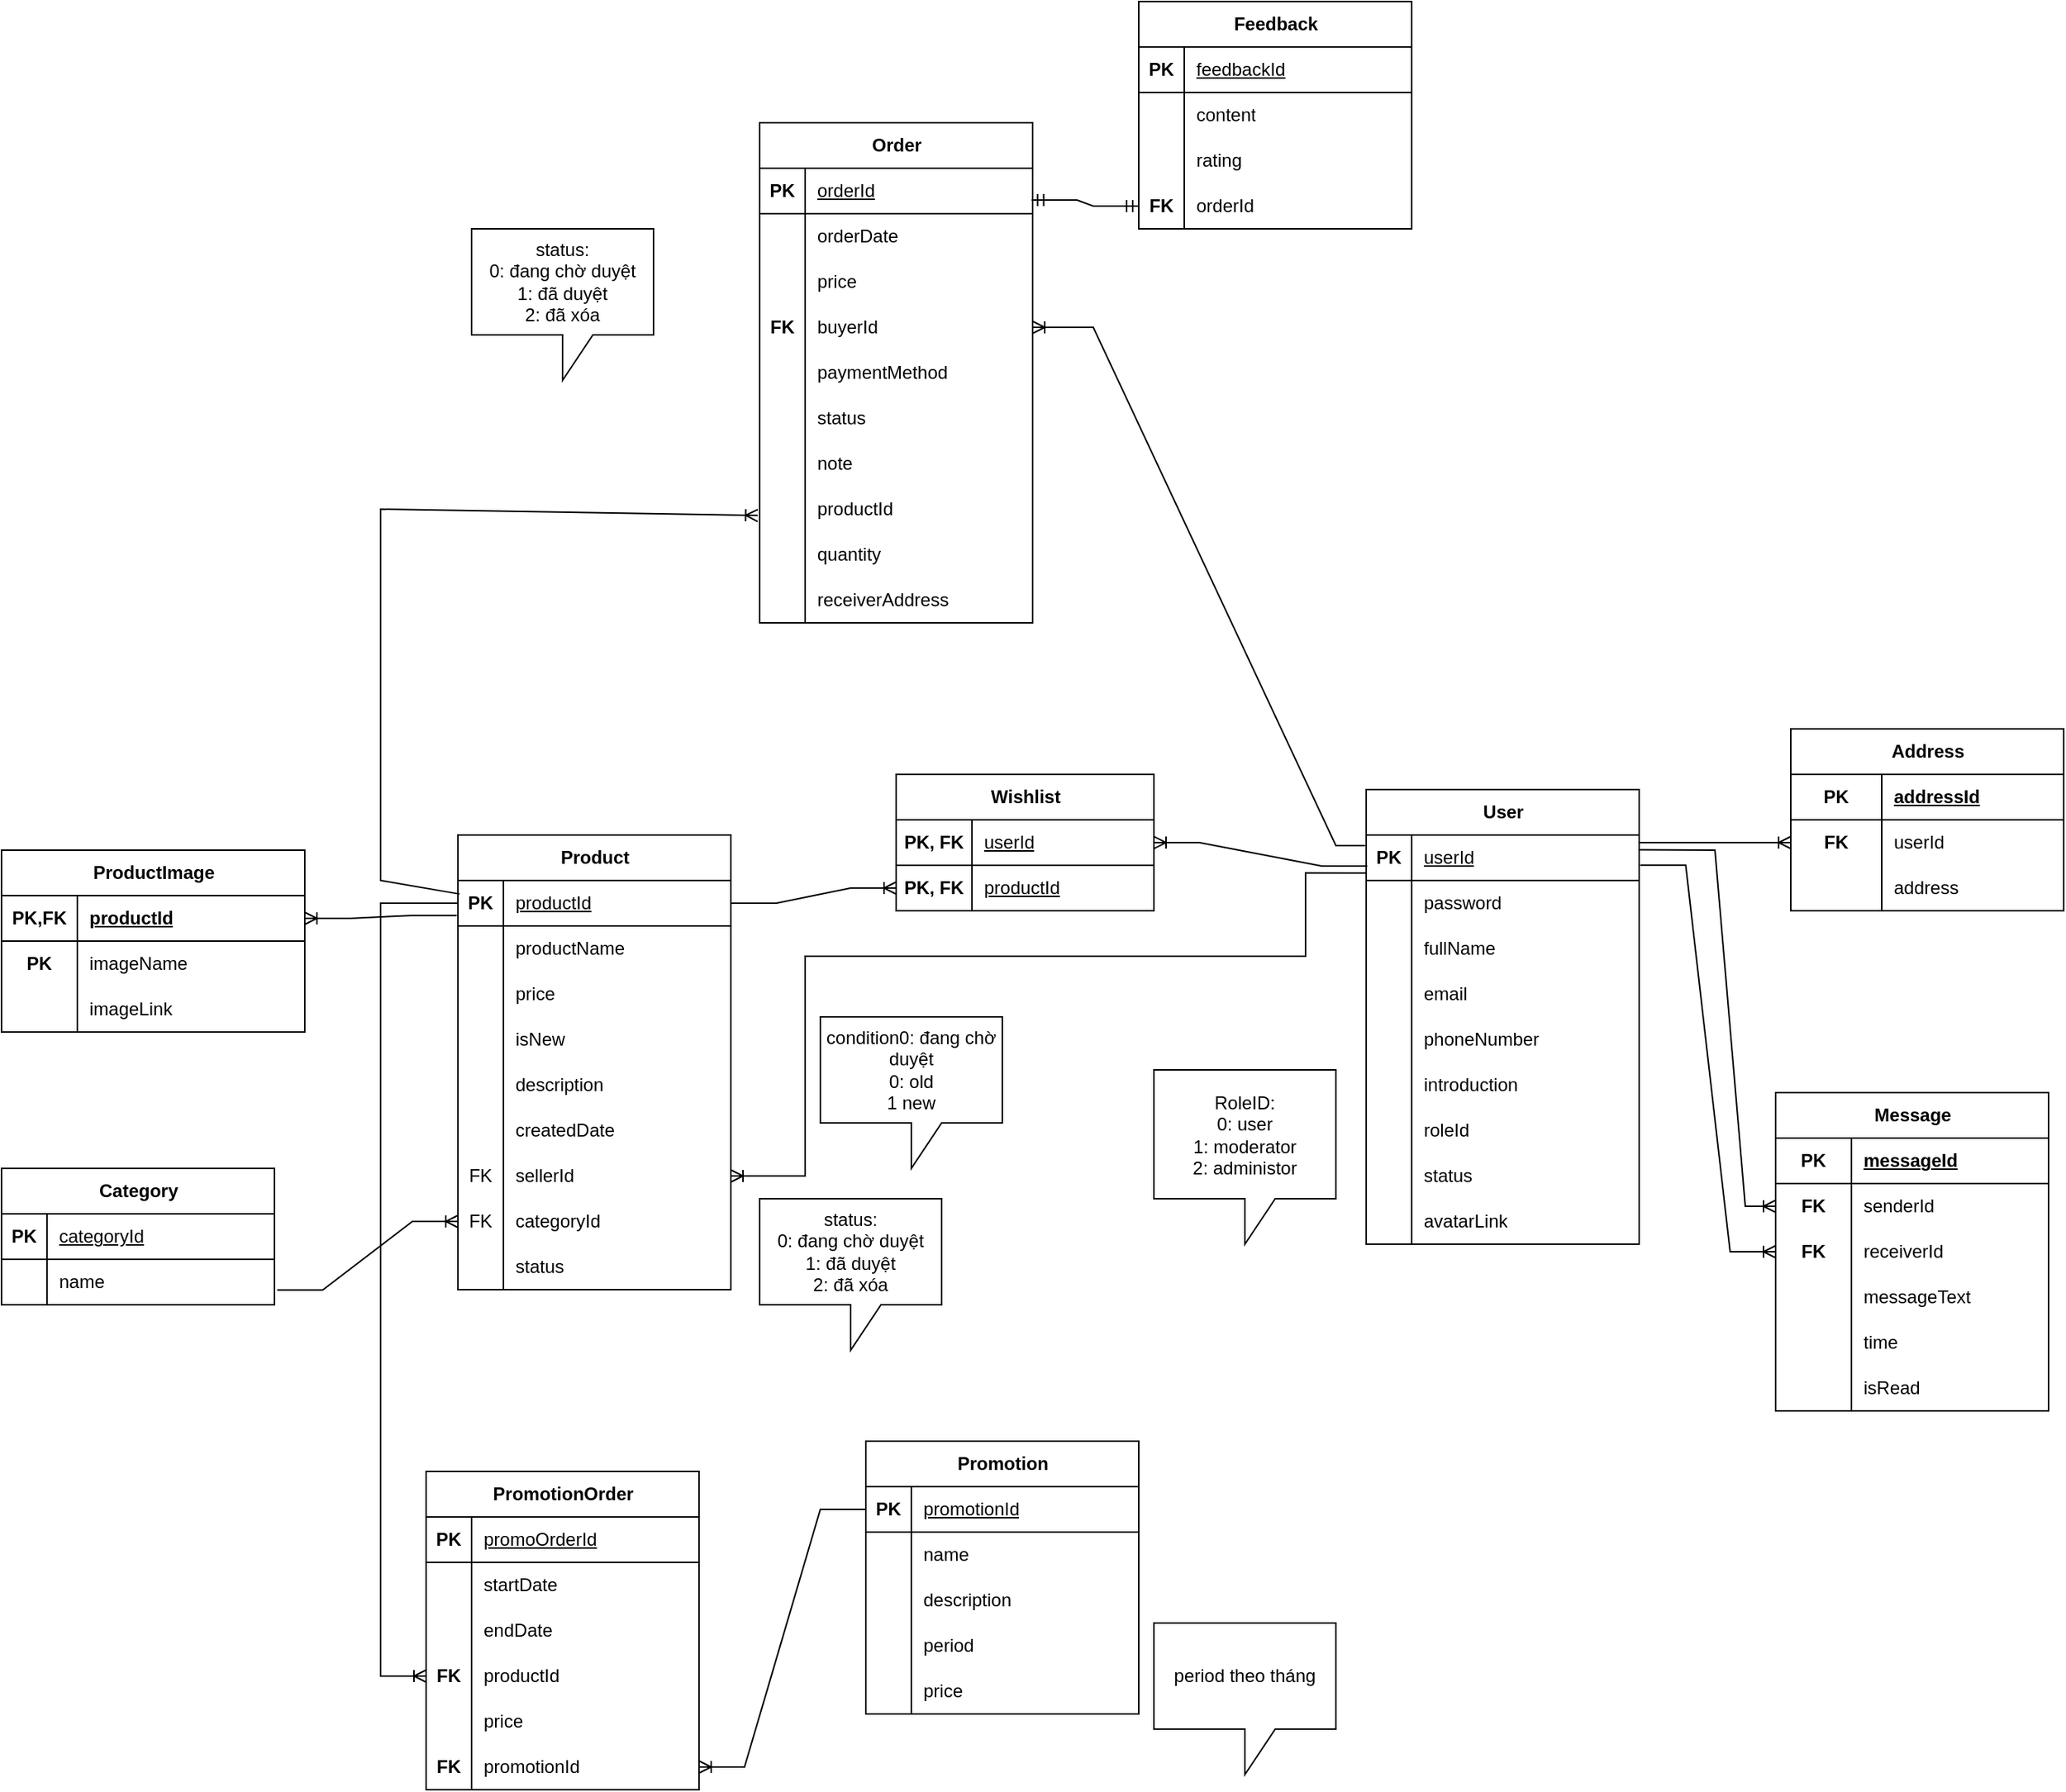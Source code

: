 <mxfile version="21.8.2" type="device">
  <diagram name="Page-1" id="2ca16b54-16f6-2749-3443-fa8db7711227">
    <mxGraphModel dx="1919" dy="1368" grid="1" gridSize="10" guides="1" tooltips="1" connect="1" arrows="1" fold="1" page="1" pageScale="1" pageWidth="1100" pageHeight="850" background="none" math="0" shadow="0">
      <root>
        <mxCell id="0" />
        <mxCell id="1" parent="0" />
        <mxCell id="CdEZ3CyZhxFSUictnTEU-2" value="User" style="shape=table;startSize=30;container=1;collapsible=1;childLayout=tableLayout;fixedRows=1;rowLines=0;fontStyle=1;align=center;resizeLast=1;html=1;" parent="1" vertex="1">
          <mxGeometry x="730" y="410" width="180" height="300" as="geometry" />
        </mxCell>
        <mxCell id="CdEZ3CyZhxFSUictnTEU-3" value="" style="shape=tableRow;horizontal=0;startSize=0;swimlaneHead=0;swimlaneBody=0;fillColor=none;collapsible=0;dropTarget=0;points=[[0,0.5],[1,0.5]];portConstraint=eastwest;top=0;left=0;right=0;bottom=1;" parent="CdEZ3CyZhxFSUictnTEU-2" vertex="1">
          <mxGeometry y="30" width="180" height="30" as="geometry" />
        </mxCell>
        <mxCell id="CdEZ3CyZhxFSUictnTEU-4" value="PK" style="shape=partialRectangle;connectable=0;fillColor=none;top=0;left=0;bottom=0;right=0;fontStyle=1;overflow=hidden;whiteSpace=wrap;html=1;" parent="CdEZ3CyZhxFSUictnTEU-3" vertex="1">
          <mxGeometry width="30" height="30" as="geometry">
            <mxRectangle width="30" height="30" as="alternateBounds" />
          </mxGeometry>
        </mxCell>
        <mxCell id="CdEZ3CyZhxFSUictnTEU-5" value="&lt;span style=&quot;font-weight: normal;&quot;&gt;userId&lt;/span&gt;" style="shape=partialRectangle;connectable=0;fillColor=none;top=0;left=0;bottom=0;right=0;align=left;spacingLeft=6;fontStyle=5;overflow=hidden;whiteSpace=wrap;html=1;" parent="CdEZ3CyZhxFSUictnTEU-3" vertex="1">
          <mxGeometry x="30" width="150" height="30" as="geometry">
            <mxRectangle width="150" height="30" as="alternateBounds" />
          </mxGeometry>
        </mxCell>
        <mxCell id="CdEZ3CyZhxFSUictnTEU-345" value="" style="shape=tableRow;horizontal=0;startSize=0;swimlaneHead=0;swimlaneBody=0;fillColor=none;collapsible=0;dropTarget=0;points=[[0,0.5],[1,0.5]];portConstraint=eastwest;top=0;left=0;right=0;bottom=0;" parent="CdEZ3CyZhxFSUictnTEU-2" vertex="1">
          <mxGeometry y="60" width="180" height="30" as="geometry" />
        </mxCell>
        <mxCell id="CdEZ3CyZhxFSUictnTEU-346" value="" style="shape=partialRectangle;connectable=0;fillColor=none;top=0;left=0;bottom=0;right=0;fontStyle=0;overflow=hidden;whiteSpace=wrap;html=1;" parent="CdEZ3CyZhxFSUictnTEU-345" vertex="1">
          <mxGeometry width="30" height="30" as="geometry">
            <mxRectangle width="30" height="30" as="alternateBounds" />
          </mxGeometry>
        </mxCell>
        <mxCell id="CdEZ3CyZhxFSUictnTEU-347" value="password" style="shape=partialRectangle;connectable=0;fillColor=none;top=0;left=0;bottom=0;right=0;align=left;spacingLeft=6;fontStyle=0;overflow=hidden;whiteSpace=wrap;html=1;" parent="CdEZ3CyZhxFSUictnTEU-345" vertex="1">
          <mxGeometry x="30" width="150" height="30" as="geometry">
            <mxRectangle width="150" height="30" as="alternateBounds" />
          </mxGeometry>
        </mxCell>
        <mxCell id="CdEZ3CyZhxFSUictnTEU-6" value="" style="shape=tableRow;horizontal=0;startSize=0;swimlaneHead=0;swimlaneBody=0;fillColor=none;collapsible=0;dropTarget=0;points=[[0,0.5],[1,0.5]];portConstraint=eastwest;top=0;left=0;right=0;bottom=0;" parent="CdEZ3CyZhxFSUictnTEU-2" vertex="1">
          <mxGeometry y="90" width="180" height="30" as="geometry" />
        </mxCell>
        <mxCell id="CdEZ3CyZhxFSUictnTEU-7" value="" style="shape=partialRectangle;connectable=0;fillColor=none;top=0;left=0;bottom=0;right=0;editable=1;overflow=hidden;whiteSpace=wrap;html=1;" parent="CdEZ3CyZhxFSUictnTEU-6" vertex="1">
          <mxGeometry width="30" height="30" as="geometry">
            <mxRectangle width="30" height="30" as="alternateBounds" />
          </mxGeometry>
        </mxCell>
        <mxCell id="CdEZ3CyZhxFSUictnTEU-8" value="fullName" style="shape=partialRectangle;connectable=0;fillColor=none;top=0;left=0;bottom=0;right=0;align=left;spacingLeft=6;overflow=hidden;whiteSpace=wrap;html=1;" parent="CdEZ3CyZhxFSUictnTEU-6" vertex="1">
          <mxGeometry x="30" width="150" height="30" as="geometry">
            <mxRectangle width="150" height="30" as="alternateBounds" />
          </mxGeometry>
        </mxCell>
        <mxCell id="CdEZ3CyZhxFSUictnTEU-12" value="" style="shape=tableRow;horizontal=0;startSize=0;swimlaneHead=0;swimlaneBody=0;fillColor=none;collapsible=0;dropTarget=0;points=[[0,0.5],[1,0.5]];portConstraint=eastwest;top=0;left=0;right=0;bottom=0;" parent="CdEZ3CyZhxFSUictnTEU-2" vertex="1">
          <mxGeometry y="120" width="180" height="30" as="geometry" />
        </mxCell>
        <mxCell id="CdEZ3CyZhxFSUictnTEU-13" value="" style="shape=partialRectangle;connectable=0;fillColor=none;top=0;left=0;bottom=0;right=0;editable=1;overflow=hidden;whiteSpace=wrap;html=1;" parent="CdEZ3CyZhxFSUictnTEU-12" vertex="1">
          <mxGeometry width="30" height="30" as="geometry">
            <mxRectangle width="30" height="30" as="alternateBounds" />
          </mxGeometry>
        </mxCell>
        <mxCell id="CdEZ3CyZhxFSUictnTEU-14" value="email" style="shape=partialRectangle;connectable=0;fillColor=none;top=0;left=0;bottom=0;right=0;align=left;spacingLeft=6;overflow=hidden;whiteSpace=wrap;html=1;" parent="CdEZ3CyZhxFSUictnTEU-12" vertex="1">
          <mxGeometry x="30" width="150" height="30" as="geometry">
            <mxRectangle width="150" height="30" as="alternateBounds" />
          </mxGeometry>
        </mxCell>
        <mxCell id="CdEZ3CyZhxFSUictnTEU-9" value="" style="shape=tableRow;horizontal=0;startSize=0;swimlaneHead=0;swimlaneBody=0;fillColor=none;collapsible=0;dropTarget=0;points=[[0,0.5],[1,0.5]];portConstraint=eastwest;top=0;left=0;right=0;bottom=0;" parent="CdEZ3CyZhxFSUictnTEU-2" vertex="1">
          <mxGeometry y="150" width="180" height="30" as="geometry" />
        </mxCell>
        <mxCell id="CdEZ3CyZhxFSUictnTEU-10" value="" style="shape=partialRectangle;connectable=0;fillColor=none;top=0;left=0;bottom=0;right=0;editable=1;overflow=hidden;whiteSpace=wrap;html=1;" parent="CdEZ3CyZhxFSUictnTEU-9" vertex="1">
          <mxGeometry width="30" height="30" as="geometry">
            <mxRectangle width="30" height="30" as="alternateBounds" />
          </mxGeometry>
        </mxCell>
        <mxCell id="CdEZ3CyZhxFSUictnTEU-11" value="phoneNumber" style="shape=partialRectangle;connectable=0;fillColor=none;top=0;left=0;bottom=0;right=0;align=left;spacingLeft=6;overflow=hidden;whiteSpace=wrap;html=1;" parent="CdEZ3CyZhxFSUictnTEU-9" vertex="1">
          <mxGeometry x="30" width="150" height="30" as="geometry">
            <mxRectangle width="150" height="30" as="alternateBounds" />
          </mxGeometry>
        </mxCell>
        <mxCell id="CdEZ3CyZhxFSUictnTEU-16" value="" style="shape=tableRow;horizontal=0;startSize=0;swimlaneHead=0;swimlaneBody=0;fillColor=none;collapsible=0;dropTarget=0;points=[[0,0.5],[1,0.5]];portConstraint=eastwest;top=0;left=0;right=0;bottom=0;" parent="CdEZ3CyZhxFSUictnTEU-2" vertex="1">
          <mxGeometry y="180" width="180" height="30" as="geometry" />
        </mxCell>
        <mxCell id="CdEZ3CyZhxFSUictnTEU-17" value="" style="shape=partialRectangle;connectable=0;fillColor=none;top=0;left=0;bottom=0;right=0;fontStyle=0;overflow=hidden;whiteSpace=wrap;html=1;" parent="CdEZ3CyZhxFSUictnTEU-16" vertex="1">
          <mxGeometry width="30" height="30" as="geometry">
            <mxRectangle width="30" height="30" as="alternateBounds" />
          </mxGeometry>
        </mxCell>
        <mxCell id="CdEZ3CyZhxFSUictnTEU-18" value="introduction&amp;nbsp;" style="shape=partialRectangle;connectable=0;fillColor=none;top=0;left=0;bottom=0;right=0;align=left;spacingLeft=6;fontStyle=0;overflow=hidden;whiteSpace=wrap;html=1;" parent="CdEZ3CyZhxFSUictnTEU-16" vertex="1">
          <mxGeometry x="30" width="150" height="30" as="geometry">
            <mxRectangle width="150" height="30" as="alternateBounds" />
          </mxGeometry>
        </mxCell>
        <mxCell id="CdEZ3CyZhxFSUictnTEU-156" value="" style="shape=tableRow;horizontal=0;startSize=0;swimlaneHead=0;swimlaneBody=0;fillColor=none;collapsible=0;dropTarget=0;points=[[0,0.5],[1,0.5]];portConstraint=eastwest;top=0;left=0;right=0;bottom=0;" parent="CdEZ3CyZhxFSUictnTEU-2" vertex="1">
          <mxGeometry y="210" width="180" height="30" as="geometry" />
        </mxCell>
        <mxCell id="CdEZ3CyZhxFSUictnTEU-157" value="" style="shape=partialRectangle;connectable=0;fillColor=none;top=0;left=0;bottom=0;right=0;fontStyle=0;overflow=hidden;whiteSpace=wrap;html=1;" parent="CdEZ3CyZhxFSUictnTEU-156" vertex="1">
          <mxGeometry width="30" height="30" as="geometry">
            <mxRectangle width="30" height="30" as="alternateBounds" />
          </mxGeometry>
        </mxCell>
        <mxCell id="CdEZ3CyZhxFSUictnTEU-158" value="roleId" style="shape=partialRectangle;connectable=0;fillColor=none;top=0;left=0;bottom=0;right=0;align=left;spacingLeft=6;fontStyle=0;overflow=hidden;whiteSpace=wrap;html=1;" parent="CdEZ3CyZhxFSUictnTEU-156" vertex="1">
          <mxGeometry x="30" width="150" height="30" as="geometry">
            <mxRectangle width="150" height="30" as="alternateBounds" />
          </mxGeometry>
        </mxCell>
        <mxCell id="CdEZ3CyZhxFSUictnTEU-342" value="" style="shape=tableRow;horizontal=0;startSize=0;swimlaneHead=0;swimlaneBody=0;fillColor=none;collapsible=0;dropTarget=0;points=[[0,0.5],[1,0.5]];portConstraint=eastwest;top=0;left=0;right=0;bottom=0;" parent="CdEZ3CyZhxFSUictnTEU-2" vertex="1">
          <mxGeometry y="240" width="180" height="30" as="geometry" />
        </mxCell>
        <mxCell id="CdEZ3CyZhxFSUictnTEU-343" value="" style="shape=partialRectangle;connectable=0;fillColor=none;top=0;left=0;bottom=0;right=0;fontStyle=0;overflow=hidden;whiteSpace=wrap;html=1;" parent="CdEZ3CyZhxFSUictnTEU-342" vertex="1">
          <mxGeometry width="30" height="30" as="geometry">
            <mxRectangle width="30" height="30" as="alternateBounds" />
          </mxGeometry>
        </mxCell>
        <mxCell id="CdEZ3CyZhxFSUictnTEU-344" value="status" style="shape=partialRectangle;connectable=0;fillColor=none;top=0;left=0;bottom=0;right=0;align=left;spacingLeft=6;fontStyle=0;overflow=hidden;whiteSpace=wrap;html=1;" parent="CdEZ3CyZhxFSUictnTEU-342" vertex="1">
          <mxGeometry x="30" width="150" height="30" as="geometry">
            <mxRectangle width="150" height="30" as="alternateBounds" />
          </mxGeometry>
        </mxCell>
        <mxCell id="QvAU7ecHsZQy278lUhVn-88" value="" style="shape=tableRow;horizontal=0;startSize=0;swimlaneHead=0;swimlaneBody=0;fillColor=none;collapsible=0;dropTarget=0;points=[[0,0.5],[1,0.5]];portConstraint=eastwest;top=0;left=0;right=0;bottom=0;" vertex="1" parent="CdEZ3CyZhxFSUictnTEU-2">
          <mxGeometry y="270" width="180" height="30" as="geometry" />
        </mxCell>
        <mxCell id="QvAU7ecHsZQy278lUhVn-89" value="" style="shape=partialRectangle;connectable=0;fillColor=none;top=0;left=0;bottom=0;right=0;fontStyle=0;overflow=hidden;whiteSpace=wrap;html=1;" vertex="1" parent="QvAU7ecHsZQy278lUhVn-88">
          <mxGeometry width="30" height="30" as="geometry">
            <mxRectangle width="30" height="30" as="alternateBounds" />
          </mxGeometry>
        </mxCell>
        <mxCell id="QvAU7ecHsZQy278lUhVn-90" value="avatarLink" style="shape=partialRectangle;connectable=0;fillColor=none;top=0;left=0;bottom=0;right=0;align=left;spacingLeft=6;fontStyle=0;overflow=hidden;whiteSpace=wrap;html=1;" vertex="1" parent="QvAU7ecHsZQy278lUhVn-88">
          <mxGeometry x="30" width="150" height="30" as="geometry">
            <mxRectangle width="150" height="30" as="alternateBounds" />
          </mxGeometry>
        </mxCell>
        <mxCell id="CdEZ3CyZhxFSUictnTEU-88" value="Product" style="shape=table;startSize=30;container=1;collapsible=1;childLayout=tableLayout;fixedRows=1;rowLines=0;fontStyle=1;align=center;resizeLast=1;html=1;" parent="1" vertex="1">
          <mxGeometry x="131" y="440" width="180" height="300" as="geometry" />
        </mxCell>
        <mxCell id="CdEZ3CyZhxFSUictnTEU-89" value="" style="shape=tableRow;horizontal=0;startSize=0;swimlaneHead=0;swimlaneBody=0;fillColor=none;collapsible=0;dropTarget=0;points=[[0,0.5],[1,0.5]];portConstraint=eastwest;top=0;left=0;right=0;bottom=1;" parent="CdEZ3CyZhxFSUictnTEU-88" vertex="1">
          <mxGeometry y="30" width="180" height="30" as="geometry" />
        </mxCell>
        <mxCell id="CdEZ3CyZhxFSUictnTEU-90" value="PK" style="shape=partialRectangle;connectable=0;fillColor=none;top=0;left=0;bottom=0;right=0;fontStyle=1;overflow=hidden;whiteSpace=wrap;html=1;" parent="CdEZ3CyZhxFSUictnTEU-89" vertex="1">
          <mxGeometry width="30" height="30" as="geometry">
            <mxRectangle width="30" height="30" as="alternateBounds" />
          </mxGeometry>
        </mxCell>
        <mxCell id="CdEZ3CyZhxFSUictnTEU-91" value="&lt;span style=&quot;font-weight: normal;&quot;&gt;productId&lt;/span&gt;" style="shape=partialRectangle;connectable=0;fillColor=none;top=0;left=0;bottom=0;right=0;align=left;spacingLeft=6;fontStyle=5;overflow=hidden;whiteSpace=wrap;html=1;" parent="CdEZ3CyZhxFSUictnTEU-89" vertex="1">
          <mxGeometry x="30" width="150" height="30" as="geometry">
            <mxRectangle width="150" height="30" as="alternateBounds" />
          </mxGeometry>
        </mxCell>
        <mxCell id="CdEZ3CyZhxFSUictnTEU-92" value="" style="shape=tableRow;horizontal=0;startSize=0;swimlaneHead=0;swimlaneBody=0;fillColor=none;collapsible=0;dropTarget=0;points=[[0,0.5],[1,0.5]];portConstraint=eastwest;top=0;left=0;right=0;bottom=0;" parent="CdEZ3CyZhxFSUictnTEU-88" vertex="1">
          <mxGeometry y="60" width="180" height="30" as="geometry" />
        </mxCell>
        <mxCell id="CdEZ3CyZhxFSUictnTEU-93" value="" style="shape=partialRectangle;connectable=0;fillColor=none;top=0;left=0;bottom=0;right=0;editable=1;overflow=hidden;whiteSpace=wrap;html=1;" parent="CdEZ3CyZhxFSUictnTEU-92" vertex="1">
          <mxGeometry width="30" height="30" as="geometry">
            <mxRectangle width="30" height="30" as="alternateBounds" />
          </mxGeometry>
        </mxCell>
        <mxCell id="CdEZ3CyZhxFSUictnTEU-94" value="productName" style="shape=partialRectangle;connectable=0;fillColor=none;top=0;left=0;bottom=0;right=0;align=left;spacingLeft=6;overflow=hidden;whiteSpace=wrap;html=1;" parent="CdEZ3CyZhxFSUictnTEU-92" vertex="1">
          <mxGeometry x="30" width="150" height="30" as="geometry">
            <mxRectangle width="150" height="30" as="alternateBounds" />
          </mxGeometry>
        </mxCell>
        <mxCell id="CdEZ3CyZhxFSUictnTEU-95" value="" style="shape=tableRow;horizontal=0;startSize=0;swimlaneHead=0;swimlaneBody=0;fillColor=none;collapsible=0;dropTarget=0;points=[[0,0.5],[1,0.5]];portConstraint=eastwest;top=0;left=0;right=0;bottom=0;" parent="CdEZ3CyZhxFSUictnTEU-88" vertex="1">
          <mxGeometry y="90" width="180" height="30" as="geometry" />
        </mxCell>
        <mxCell id="CdEZ3CyZhxFSUictnTEU-96" value="" style="shape=partialRectangle;connectable=0;fillColor=none;top=0;left=0;bottom=0;right=0;editable=1;overflow=hidden;whiteSpace=wrap;html=1;" parent="CdEZ3CyZhxFSUictnTEU-95" vertex="1">
          <mxGeometry width="30" height="30" as="geometry">
            <mxRectangle width="30" height="30" as="alternateBounds" />
          </mxGeometry>
        </mxCell>
        <mxCell id="CdEZ3CyZhxFSUictnTEU-97" value="price" style="shape=partialRectangle;connectable=0;fillColor=none;top=0;left=0;bottom=0;right=0;align=left;spacingLeft=6;overflow=hidden;whiteSpace=wrap;html=1;" parent="CdEZ3CyZhxFSUictnTEU-95" vertex="1">
          <mxGeometry x="30" width="150" height="30" as="geometry">
            <mxRectangle width="150" height="30" as="alternateBounds" />
          </mxGeometry>
        </mxCell>
        <mxCell id="CdEZ3CyZhxFSUictnTEU-98" value="" style="shape=tableRow;horizontal=0;startSize=0;swimlaneHead=0;swimlaneBody=0;fillColor=none;collapsible=0;dropTarget=0;points=[[0,0.5],[1,0.5]];portConstraint=eastwest;top=0;left=0;right=0;bottom=0;" parent="CdEZ3CyZhxFSUictnTEU-88" vertex="1">
          <mxGeometry y="120" width="180" height="30" as="geometry" />
        </mxCell>
        <mxCell id="CdEZ3CyZhxFSUictnTEU-99" value="" style="shape=partialRectangle;connectable=0;fillColor=none;top=0;left=0;bottom=0;right=0;editable=1;overflow=hidden;whiteSpace=wrap;html=1;" parent="CdEZ3CyZhxFSUictnTEU-98" vertex="1">
          <mxGeometry width="30" height="30" as="geometry">
            <mxRectangle width="30" height="30" as="alternateBounds" />
          </mxGeometry>
        </mxCell>
        <mxCell id="CdEZ3CyZhxFSUictnTEU-100" value="isNew" style="shape=partialRectangle;connectable=0;fillColor=none;top=0;left=0;bottom=0;right=0;align=left;spacingLeft=6;overflow=hidden;whiteSpace=wrap;html=1;" parent="CdEZ3CyZhxFSUictnTEU-98" vertex="1">
          <mxGeometry x="30" width="150" height="30" as="geometry">
            <mxRectangle width="150" height="30" as="alternateBounds" />
          </mxGeometry>
        </mxCell>
        <mxCell id="CdEZ3CyZhxFSUictnTEU-101" value="" style="shape=tableRow;horizontal=0;startSize=0;swimlaneHead=0;swimlaneBody=0;fillColor=none;collapsible=0;dropTarget=0;points=[[0,0.5],[1,0.5]];portConstraint=eastwest;top=0;left=0;right=0;bottom=0;" parent="CdEZ3CyZhxFSUictnTEU-88" vertex="1">
          <mxGeometry y="150" width="180" height="30" as="geometry" />
        </mxCell>
        <mxCell id="CdEZ3CyZhxFSUictnTEU-102" value="" style="shape=partialRectangle;connectable=0;fillColor=none;top=0;left=0;bottom=0;right=0;fontStyle=0;overflow=hidden;whiteSpace=wrap;html=1;" parent="CdEZ3CyZhxFSUictnTEU-101" vertex="1">
          <mxGeometry width="30" height="30" as="geometry">
            <mxRectangle width="30" height="30" as="alternateBounds" />
          </mxGeometry>
        </mxCell>
        <mxCell id="CdEZ3CyZhxFSUictnTEU-103" value="description" style="shape=partialRectangle;connectable=0;fillColor=none;top=0;left=0;bottom=0;right=0;align=left;spacingLeft=6;fontStyle=0;overflow=hidden;whiteSpace=wrap;html=1;" parent="CdEZ3CyZhxFSUictnTEU-101" vertex="1">
          <mxGeometry x="30" width="150" height="30" as="geometry">
            <mxRectangle width="150" height="30" as="alternateBounds" />
          </mxGeometry>
        </mxCell>
        <mxCell id="CdEZ3CyZhxFSUictnTEU-110" value="" style="shape=tableRow;horizontal=0;startSize=0;swimlaneHead=0;swimlaneBody=0;fillColor=none;collapsible=0;dropTarget=0;points=[[0,0.5],[1,0.5]];portConstraint=eastwest;top=0;left=0;right=0;bottom=0;" parent="CdEZ3CyZhxFSUictnTEU-88" vertex="1">
          <mxGeometry y="180" width="180" height="30" as="geometry" />
        </mxCell>
        <mxCell id="CdEZ3CyZhxFSUictnTEU-111" value="" style="shape=partialRectangle;connectable=0;fillColor=none;top=0;left=0;bottom=0;right=0;fontStyle=0;overflow=hidden;whiteSpace=wrap;html=1;" parent="CdEZ3CyZhxFSUictnTEU-110" vertex="1">
          <mxGeometry width="30" height="30" as="geometry">
            <mxRectangle width="30" height="30" as="alternateBounds" />
          </mxGeometry>
        </mxCell>
        <mxCell id="CdEZ3CyZhxFSUictnTEU-112" value="createdDate" style="shape=partialRectangle;connectable=0;fillColor=none;top=0;left=0;bottom=0;right=0;align=left;spacingLeft=6;fontStyle=0;overflow=hidden;whiteSpace=wrap;html=1;" parent="CdEZ3CyZhxFSUictnTEU-110" vertex="1">
          <mxGeometry x="30" width="150" height="30" as="geometry">
            <mxRectangle width="150" height="30" as="alternateBounds" />
          </mxGeometry>
        </mxCell>
        <mxCell id="CdEZ3CyZhxFSUictnTEU-118" value="" style="shape=tableRow;horizontal=0;startSize=0;swimlaneHead=0;swimlaneBody=0;fillColor=none;collapsible=0;dropTarget=0;points=[[0,0.5],[1,0.5]];portConstraint=eastwest;top=0;left=0;right=0;bottom=0;" parent="CdEZ3CyZhxFSUictnTEU-88" vertex="1">
          <mxGeometry y="210" width="180" height="30" as="geometry" />
        </mxCell>
        <mxCell id="CdEZ3CyZhxFSUictnTEU-119" value="FK" style="shape=partialRectangle;connectable=0;fillColor=none;top=0;left=0;bottom=0;right=0;fontStyle=0;overflow=hidden;whiteSpace=wrap;html=1;" parent="CdEZ3CyZhxFSUictnTEU-118" vertex="1">
          <mxGeometry width="30" height="30" as="geometry">
            <mxRectangle width="30" height="30" as="alternateBounds" />
          </mxGeometry>
        </mxCell>
        <mxCell id="CdEZ3CyZhxFSUictnTEU-120" value="sellerId" style="shape=partialRectangle;connectable=0;fillColor=none;top=0;left=0;bottom=0;right=0;align=left;spacingLeft=6;fontStyle=0;overflow=hidden;whiteSpace=wrap;html=1;" parent="CdEZ3CyZhxFSUictnTEU-118" vertex="1">
          <mxGeometry x="30" width="150" height="30" as="geometry">
            <mxRectangle width="150" height="30" as="alternateBounds" />
          </mxGeometry>
        </mxCell>
        <mxCell id="CdEZ3CyZhxFSUictnTEU-290" value="" style="shape=tableRow;horizontal=0;startSize=0;swimlaneHead=0;swimlaneBody=0;fillColor=none;collapsible=0;dropTarget=0;points=[[0,0.5],[1,0.5]];portConstraint=eastwest;top=0;left=0;right=0;bottom=0;" parent="CdEZ3CyZhxFSUictnTEU-88" vertex="1">
          <mxGeometry y="240" width="180" height="30" as="geometry" />
        </mxCell>
        <mxCell id="CdEZ3CyZhxFSUictnTEU-291" value="FK" style="shape=partialRectangle;connectable=0;fillColor=none;top=0;left=0;bottom=0;right=0;fontStyle=0;overflow=hidden;whiteSpace=wrap;html=1;" parent="CdEZ3CyZhxFSUictnTEU-290" vertex="1">
          <mxGeometry width="30" height="30" as="geometry">
            <mxRectangle width="30" height="30" as="alternateBounds" />
          </mxGeometry>
        </mxCell>
        <mxCell id="CdEZ3CyZhxFSUictnTEU-292" value="categoryId" style="shape=partialRectangle;connectable=0;fillColor=none;top=0;left=0;bottom=0;right=0;align=left;spacingLeft=6;fontStyle=0;overflow=hidden;whiteSpace=wrap;html=1;" parent="CdEZ3CyZhxFSUictnTEU-290" vertex="1">
          <mxGeometry x="30" width="150" height="30" as="geometry">
            <mxRectangle width="150" height="30" as="alternateBounds" />
          </mxGeometry>
        </mxCell>
        <mxCell id="CdEZ3CyZhxFSUictnTEU-354" value="" style="shape=tableRow;horizontal=0;startSize=0;swimlaneHead=0;swimlaneBody=0;fillColor=none;collapsible=0;dropTarget=0;points=[[0,0.5],[1,0.5]];portConstraint=eastwest;top=0;left=0;right=0;bottom=0;" parent="CdEZ3CyZhxFSUictnTEU-88" vertex="1">
          <mxGeometry y="270" width="180" height="30" as="geometry" />
        </mxCell>
        <mxCell id="CdEZ3CyZhxFSUictnTEU-355" value="" style="shape=partialRectangle;connectable=0;fillColor=none;top=0;left=0;bottom=0;right=0;fontStyle=0;overflow=hidden;whiteSpace=wrap;html=1;" parent="CdEZ3CyZhxFSUictnTEU-354" vertex="1">
          <mxGeometry width="30" height="30" as="geometry">
            <mxRectangle width="30" height="30" as="alternateBounds" />
          </mxGeometry>
        </mxCell>
        <mxCell id="CdEZ3CyZhxFSUictnTEU-356" value="status" style="shape=partialRectangle;connectable=0;fillColor=none;top=0;left=0;bottom=0;right=0;align=left;spacingLeft=6;fontStyle=0;overflow=hidden;whiteSpace=wrap;html=1;" parent="CdEZ3CyZhxFSUictnTEU-354" vertex="1">
          <mxGeometry x="30" width="150" height="30" as="geometry">
            <mxRectangle width="150" height="30" as="alternateBounds" />
          </mxGeometry>
        </mxCell>
        <mxCell id="CdEZ3CyZhxFSUictnTEU-125" value="" style="fontSize=12;html=1;endArrow=ERoneToMany;rounded=0;exitX=0;exitY=0.838;exitDx=0;exitDy=0;entryX=1;entryY=0.5;entryDx=0;entryDy=0;exitPerimeter=0;" parent="1" source="CdEZ3CyZhxFSUictnTEU-3" target="CdEZ3CyZhxFSUictnTEU-118" edge="1">
          <mxGeometry width="100" height="100" relative="1" as="geometry">
            <mxPoint x="630.0" y="480" as="sourcePoint" />
            <mxPoint x="280.0" y="710" as="targetPoint" />
            <Array as="points">
              <mxPoint x="690" y="465" />
              <mxPoint x="690" y="520" />
              <mxPoint x="510" y="520" />
              <mxPoint x="360" y="520" />
              <mxPoint x="360" y="665" />
            </Array>
          </mxGeometry>
        </mxCell>
        <mxCell id="CdEZ3CyZhxFSUictnTEU-126" value="Order" style="shape=table;startSize=30;container=1;collapsible=1;childLayout=tableLayout;fixedRows=1;rowLines=0;fontStyle=1;align=center;resizeLast=1;html=1;" parent="1" vertex="1">
          <mxGeometry x="330" y="-30" width="180" height="330" as="geometry" />
        </mxCell>
        <mxCell id="CdEZ3CyZhxFSUictnTEU-127" value="" style="shape=tableRow;horizontal=0;startSize=0;swimlaneHead=0;swimlaneBody=0;fillColor=none;collapsible=0;dropTarget=0;points=[[0,0.5],[1,0.5]];portConstraint=eastwest;top=0;left=0;right=0;bottom=1;" parent="CdEZ3CyZhxFSUictnTEU-126" vertex="1">
          <mxGeometry y="30" width="180" height="30" as="geometry" />
        </mxCell>
        <mxCell id="CdEZ3CyZhxFSUictnTEU-128" value="PK" style="shape=partialRectangle;connectable=0;fillColor=none;top=0;left=0;bottom=0;right=0;fontStyle=1;overflow=hidden;whiteSpace=wrap;html=1;" parent="CdEZ3CyZhxFSUictnTEU-127" vertex="1">
          <mxGeometry width="30" height="30" as="geometry">
            <mxRectangle width="30" height="30" as="alternateBounds" />
          </mxGeometry>
        </mxCell>
        <mxCell id="CdEZ3CyZhxFSUictnTEU-129" value="&lt;span style=&quot;font-weight: 400;&quot;&gt;orderId&lt;/span&gt;" style="shape=partialRectangle;connectable=0;fillColor=none;top=0;left=0;bottom=0;right=0;align=left;spacingLeft=6;fontStyle=5;overflow=hidden;whiteSpace=wrap;html=1;" parent="CdEZ3CyZhxFSUictnTEU-127" vertex="1">
          <mxGeometry x="30" width="150" height="30" as="geometry">
            <mxRectangle width="150" height="30" as="alternateBounds" />
          </mxGeometry>
        </mxCell>
        <mxCell id="CdEZ3CyZhxFSUictnTEU-130" value="" style="shape=tableRow;horizontal=0;startSize=0;swimlaneHead=0;swimlaneBody=0;fillColor=none;collapsible=0;dropTarget=0;points=[[0,0.5],[1,0.5]];portConstraint=eastwest;top=0;left=0;right=0;bottom=0;" parent="CdEZ3CyZhxFSUictnTEU-126" vertex="1">
          <mxGeometry y="60" width="180" height="30" as="geometry" />
        </mxCell>
        <mxCell id="CdEZ3CyZhxFSUictnTEU-131" value="" style="shape=partialRectangle;connectable=0;fillColor=none;top=0;left=0;bottom=0;right=0;editable=1;overflow=hidden;whiteSpace=wrap;html=1;" parent="CdEZ3CyZhxFSUictnTEU-130" vertex="1">
          <mxGeometry width="30" height="30" as="geometry">
            <mxRectangle width="30" height="30" as="alternateBounds" />
          </mxGeometry>
        </mxCell>
        <mxCell id="CdEZ3CyZhxFSUictnTEU-132" value="orderDate" style="shape=partialRectangle;connectable=0;fillColor=none;top=0;left=0;bottom=0;right=0;align=left;spacingLeft=6;overflow=hidden;whiteSpace=wrap;html=1;" parent="CdEZ3CyZhxFSUictnTEU-130" vertex="1">
          <mxGeometry x="30" width="150" height="30" as="geometry">
            <mxRectangle width="150" height="30" as="alternateBounds" />
          </mxGeometry>
        </mxCell>
        <mxCell id="CdEZ3CyZhxFSUictnTEU-133" value="" style="shape=tableRow;horizontal=0;startSize=0;swimlaneHead=0;swimlaneBody=0;fillColor=none;collapsible=0;dropTarget=0;points=[[0,0.5],[1,0.5]];portConstraint=eastwest;top=0;left=0;right=0;bottom=0;" parent="CdEZ3CyZhxFSUictnTEU-126" vertex="1">
          <mxGeometry y="90" width="180" height="30" as="geometry" />
        </mxCell>
        <mxCell id="CdEZ3CyZhxFSUictnTEU-134" value="" style="shape=partialRectangle;connectable=0;fillColor=none;top=0;left=0;bottom=0;right=0;editable=1;overflow=hidden;whiteSpace=wrap;html=1;" parent="CdEZ3CyZhxFSUictnTEU-133" vertex="1">
          <mxGeometry width="30" height="30" as="geometry">
            <mxRectangle width="30" height="30" as="alternateBounds" />
          </mxGeometry>
        </mxCell>
        <mxCell id="CdEZ3CyZhxFSUictnTEU-135" value="price" style="shape=partialRectangle;connectable=0;fillColor=none;top=0;left=0;bottom=0;right=0;align=left;spacingLeft=6;overflow=hidden;whiteSpace=wrap;html=1;" parent="CdEZ3CyZhxFSUictnTEU-133" vertex="1">
          <mxGeometry x="30" width="150" height="30" as="geometry">
            <mxRectangle width="150" height="30" as="alternateBounds" />
          </mxGeometry>
        </mxCell>
        <mxCell id="CdEZ3CyZhxFSUictnTEU-194" value="" style="shape=tableRow;horizontal=0;startSize=0;swimlaneHead=0;swimlaneBody=0;fillColor=none;collapsible=0;dropTarget=0;points=[[0,0.5],[1,0.5]];portConstraint=eastwest;top=0;left=0;right=0;bottom=0;" parent="CdEZ3CyZhxFSUictnTEU-126" vertex="1">
          <mxGeometry y="120" width="180" height="30" as="geometry" />
        </mxCell>
        <mxCell id="CdEZ3CyZhxFSUictnTEU-195" value="&lt;b&gt;FK&lt;/b&gt;" style="shape=partialRectangle;connectable=0;fillColor=none;top=0;left=0;bottom=0;right=0;editable=1;overflow=hidden;whiteSpace=wrap;html=1;" parent="CdEZ3CyZhxFSUictnTEU-194" vertex="1">
          <mxGeometry width="30" height="30" as="geometry">
            <mxRectangle width="30" height="30" as="alternateBounds" />
          </mxGeometry>
        </mxCell>
        <mxCell id="CdEZ3CyZhxFSUictnTEU-196" value="buyerId" style="shape=partialRectangle;connectable=0;fillColor=none;top=0;left=0;bottom=0;right=0;align=left;spacingLeft=6;overflow=hidden;whiteSpace=wrap;html=1;" parent="CdEZ3CyZhxFSUictnTEU-194" vertex="1">
          <mxGeometry x="30" width="150" height="30" as="geometry">
            <mxRectangle width="150" height="30" as="alternateBounds" />
          </mxGeometry>
        </mxCell>
        <mxCell id="CdEZ3CyZhxFSUictnTEU-351" value="" style="shape=tableRow;horizontal=0;startSize=0;swimlaneHead=0;swimlaneBody=0;fillColor=none;collapsible=0;dropTarget=0;points=[[0,0.5],[1,0.5]];portConstraint=eastwest;top=0;left=0;right=0;bottom=0;" parent="CdEZ3CyZhxFSUictnTEU-126" vertex="1">
          <mxGeometry y="150" width="180" height="30" as="geometry" />
        </mxCell>
        <mxCell id="CdEZ3CyZhxFSUictnTEU-352" value="" style="shape=partialRectangle;connectable=0;fillColor=none;top=0;left=0;bottom=0;right=0;editable=1;overflow=hidden;whiteSpace=wrap;html=1;" parent="CdEZ3CyZhxFSUictnTEU-351" vertex="1">
          <mxGeometry width="30" height="30" as="geometry">
            <mxRectangle width="30" height="30" as="alternateBounds" />
          </mxGeometry>
        </mxCell>
        <mxCell id="CdEZ3CyZhxFSUictnTEU-353" value="paymentMethod" style="shape=partialRectangle;connectable=0;fillColor=none;top=0;left=0;bottom=0;right=0;align=left;spacingLeft=6;overflow=hidden;whiteSpace=wrap;html=1;" parent="CdEZ3CyZhxFSUictnTEU-351" vertex="1">
          <mxGeometry x="30" width="150" height="30" as="geometry">
            <mxRectangle width="150" height="30" as="alternateBounds" />
          </mxGeometry>
        </mxCell>
        <mxCell id="CdEZ3CyZhxFSUictnTEU-357" value="" style="shape=tableRow;horizontal=0;startSize=0;swimlaneHead=0;swimlaneBody=0;fillColor=none;collapsible=0;dropTarget=0;points=[[0,0.5],[1,0.5]];portConstraint=eastwest;top=0;left=0;right=0;bottom=0;" parent="CdEZ3CyZhxFSUictnTEU-126" vertex="1">
          <mxGeometry y="180" width="180" height="30" as="geometry" />
        </mxCell>
        <mxCell id="CdEZ3CyZhxFSUictnTEU-358" value="" style="shape=partialRectangle;connectable=0;fillColor=none;top=0;left=0;bottom=0;right=0;editable=1;overflow=hidden;whiteSpace=wrap;html=1;" parent="CdEZ3CyZhxFSUictnTEU-357" vertex="1">
          <mxGeometry width="30" height="30" as="geometry">
            <mxRectangle width="30" height="30" as="alternateBounds" />
          </mxGeometry>
        </mxCell>
        <mxCell id="CdEZ3CyZhxFSUictnTEU-359" value="status" style="shape=partialRectangle;connectable=0;fillColor=none;top=0;left=0;bottom=0;right=0;align=left;spacingLeft=6;overflow=hidden;whiteSpace=wrap;html=1;" parent="CdEZ3CyZhxFSUictnTEU-357" vertex="1">
          <mxGeometry x="30" width="150" height="30" as="geometry">
            <mxRectangle width="150" height="30" as="alternateBounds" />
          </mxGeometry>
        </mxCell>
        <mxCell id="QvAU7ecHsZQy278lUhVn-99" value="" style="shape=tableRow;horizontal=0;startSize=0;swimlaneHead=0;swimlaneBody=0;fillColor=none;collapsible=0;dropTarget=0;points=[[0,0.5],[1,0.5]];portConstraint=eastwest;top=0;left=0;right=0;bottom=0;" vertex="1" parent="CdEZ3CyZhxFSUictnTEU-126">
          <mxGeometry y="210" width="180" height="30" as="geometry" />
        </mxCell>
        <mxCell id="QvAU7ecHsZQy278lUhVn-100" value="" style="shape=partialRectangle;connectable=0;fillColor=none;top=0;left=0;bottom=0;right=0;editable=1;overflow=hidden;whiteSpace=wrap;html=1;" vertex="1" parent="QvAU7ecHsZQy278lUhVn-99">
          <mxGeometry width="30" height="30" as="geometry">
            <mxRectangle width="30" height="30" as="alternateBounds" />
          </mxGeometry>
        </mxCell>
        <mxCell id="QvAU7ecHsZQy278lUhVn-101" value="note" style="shape=partialRectangle;connectable=0;fillColor=none;top=0;left=0;bottom=0;right=0;align=left;spacingLeft=6;overflow=hidden;whiteSpace=wrap;html=1;" vertex="1" parent="QvAU7ecHsZQy278lUhVn-99">
          <mxGeometry x="30" width="150" height="30" as="geometry">
            <mxRectangle width="150" height="30" as="alternateBounds" />
          </mxGeometry>
        </mxCell>
        <mxCell id="QvAU7ecHsZQy278lUhVn-105" value="" style="shape=tableRow;horizontal=0;startSize=0;swimlaneHead=0;swimlaneBody=0;fillColor=none;collapsible=0;dropTarget=0;points=[[0,0.5],[1,0.5]];portConstraint=eastwest;top=0;left=0;right=0;bottom=0;" vertex="1" parent="CdEZ3CyZhxFSUictnTEU-126">
          <mxGeometry y="240" width="180" height="30" as="geometry" />
        </mxCell>
        <mxCell id="QvAU7ecHsZQy278lUhVn-106" value="" style="shape=partialRectangle;connectable=0;fillColor=none;top=0;left=0;bottom=0;right=0;editable=1;overflow=hidden;whiteSpace=wrap;html=1;" vertex="1" parent="QvAU7ecHsZQy278lUhVn-105">
          <mxGeometry width="30" height="30" as="geometry">
            <mxRectangle width="30" height="30" as="alternateBounds" />
          </mxGeometry>
        </mxCell>
        <mxCell id="QvAU7ecHsZQy278lUhVn-107" value="productId" style="shape=partialRectangle;connectable=0;fillColor=none;top=0;left=0;bottom=0;right=0;align=left;spacingLeft=6;overflow=hidden;whiteSpace=wrap;html=1;" vertex="1" parent="QvAU7ecHsZQy278lUhVn-105">
          <mxGeometry x="30" width="150" height="30" as="geometry">
            <mxRectangle width="150" height="30" as="alternateBounds" />
          </mxGeometry>
        </mxCell>
        <mxCell id="QvAU7ecHsZQy278lUhVn-108" value="" style="shape=tableRow;horizontal=0;startSize=0;swimlaneHead=0;swimlaneBody=0;fillColor=none;collapsible=0;dropTarget=0;points=[[0,0.5],[1,0.5]];portConstraint=eastwest;top=0;left=0;right=0;bottom=0;" vertex="1" parent="CdEZ3CyZhxFSUictnTEU-126">
          <mxGeometry y="270" width="180" height="30" as="geometry" />
        </mxCell>
        <mxCell id="QvAU7ecHsZQy278lUhVn-109" value="" style="shape=partialRectangle;connectable=0;fillColor=none;top=0;left=0;bottom=0;right=0;editable=1;overflow=hidden;whiteSpace=wrap;html=1;" vertex="1" parent="QvAU7ecHsZQy278lUhVn-108">
          <mxGeometry width="30" height="30" as="geometry">
            <mxRectangle width="30" height="30" as="alternateBounds" />
          </mxGeometry>
        </mxCell>
        <mxCell id="QvAU7ecHsZQy278lUhVn-110" value="quantity" style="shape=partialRectangle;connectable=0;fillColor=none;top=0;left=0;bottom=0;right=0;align=left;spacingLeft=6;overflow=hidden;whiteSpace=wrap;html=1;" vertex="1" parent="QvAU7ecHsZQy278lUhVn-108">
          <mxGeometry x="30" width="150" height="30" as="geometry">
            <mxRectangle width="150" height="30" as="alternateBounds" />
          </mxGeometry>
        </mxCell>
        <mxCell id="QvAU7ecHsZQy278lUhVn-112" value="" style="shape=tableRow;horizontal=0;startSize=0;swimlaneHead=0;swimlaneBody=0;fillColor=none;collapsible=0;dropTarget=0;points=[[0,0.5],[1,0.5]];portConstraint=eastwest;top=0;left=0;right=0;bottom=0;" vertex="1" parent="CdEZ3CyZhxFSUictnTEU-126">
          <mxGeometry y="300" width="180" height="30" as="geometry" />
        </mxCell>
        <mxCell id="QvAU7ecHsZQy278lUhVn-113" value="" style="shape=partialRectangle;connectable=0;fillColor=none;top=0;left=0;bottom=0;right=0;editable=1;overflow=hidden;whiteSpace=wrap;html=1;" vertex="1" parent="QvAU7ecHsZQy278lUhVn-112">
          <mxGeometry width="30" height="30" as="geometry">
            <mxRectangle width="30" height="30" as="alternateBounds" />
          </mxGeometry>
        </mxCell>
        <mxCell id="QvAU7ecHsZQy278lUhVn-114" value="receiverAddress" style="shape=partialRectangle;connectable=0;fillColor=none;top=0;left=0;bottom=0;right=0;align=left;spacingLeft=6;overflow=hidden;whiteSpace=wrap;html=1;" vertex="1" parent="QvAU7ecHsZQy278lUhVn-112">
          <mxGeometry x="30" width="150" height="30" as="geometry">
            <mxRectangle width="150" height="30" as="alternateBounds" />
          </mxGeometry>
        </mxCell>
        <mxCell id="CdEZ3CyZhxFSUictnTEU-139" value="Wishlist" style="shape=table;startSize=30;container=1;collapsible=1;childLayout=tableLayout;fixedRows=1;rowLines=0;fontStyle=1;align=center;resizeLast=1;html=1;" parent="1" vertex="1">
          <mxGeometry x="420" y="400" width="170" height="90" as="geometry" />
        </mxCell>
        <mxCell id="CdEZ3CyZhxFSUictnTEU-140" value="" style="shape=tableRow;horizontal=0;startSize=0;swimlaneHead=0;swimlaneBody=0;fillColor=none;collapsible=0;dropTarget=0;points=[[0,0.5],[1,0.5]];portConstraint=eastwest;top=0;left=0;right=0;bottom=1;" parent="CdEZ3CyZhxFSUictnTEU-139" vertex="1">
          <mxGeometry y="30" width="170" height="30" as="geometry" />
        </mxCell>
        <mxCell id="CdEZ3CyZhxFSUictnTEU-141" value="PK, FK" style="shape=partialRectangle;connectable=0;fillColor=none;top=0;left=0;bottom=0;right=0;fontStyle=1;overflow=hidden;whiteSpace=wrap;html=1;" parent="CdEZ3CyZhxFSUictnTEU-140" vertex="1">
          <mxGeometry width="50.0" height="30" as="geometry">
            <mxRectangle width="50.0" height="30" as="alternateBounds" />
          </mxGeometry>
        </mxCell>
        <mxCell id="CdEZ3CyZhxFSUictnTEU-142" value="&lt;span style=&quot;font-weight: normal;&quot;&gt;userId&lt;/span&gt;" style="shape=partialRectangle;connectable=0;fillColor=none;top=0;left=0;bottom=0;right=0;align=left;spacingLeft=6;fontStyle=5;overflow=hidden;whiteSpace=wrap;html=1;" parent="CdEZ3CyZhxFSUictnTEU-140" vertex="1">
          <mxGeometry x="50.0" width="120.0" height="30" as="geometry">
            <mxRectangle width="120.0" height="30" as="alternateBounds" />
          </mxGeometry>
        </mxCell>
        <mxCell id="CdEZ3CyZhxFSUictnTEU-143" value="" style="shape=tableRow;horizontal=0;startSize=0;swimlaneHead=0;swimlaneBody=0;fillColor=none;collapsible=0;dropTarget=0;points=[[0,0.5],[1,0.5]];portConstraint=eastwest;top=0;left=0;right=0;bottom=0;" parent="CdEZ3CyZhxFSUictnTEU-139" vertex="1">
          <mxGeometry y="60" width="170" height="30" as="geometry" />
        </mxCell>
        <mxCell id="CdEZ3CyZhxFSUictnTEU-144" value="&lt;b&gt;PK, FK&lt;/b&gt;" style="shape=partialRectangle;connectable=0;fillColor=none;top=0;left=0;bottom=0;right=0;editable=1;overflow=hidden;whiteSpace=wrap;html=1;" parent="CdEZ3CyZhxFSUictnTEU-143" vertex="1">
          <mxGeometry width="50.0" height="30" as="geometry">
            <mxRectangle width="50.0" height="30" as="alternateBounds" />
          </mxGeometry>
        </mxCell>
        <mxCell id="CdEZ3CyZhxFSUictnTEU-145" value="&lt;u style=&quot;&quot;&gt;productId&lt;/u&gt;" style="shape=partialRectangle;connectable=0;fillColor=none;top=0;left=0;bottom=0;right=0;align=left;spacingLeft=6;overflow=hidden;whiteSpace=wrap;html=1;" parent="CdEZ3CyZhxFSUictnTEU-143" vertex="1">
          <mxGeometry x="50.0" width="120.0" height="30" as="geometry">
            <mxRectangle width="120.0" height="30" as="alternateBounds" />
          </mxGeometry>
        </mxCell>
        <mxCell id="CdEZ3CyZhxFSUictnTEU-153" value="" style="edgeStyle=entityRelationEdgeStyle;fontSize=12;html=1;endArrow=ERoneToMany;rounded=0;entryX=0;entryY=0.5;entryDx=0;entryDy=0;exitX=1;exitY=0.5;exitDx=0;exitDy=0;" parent="1" source="CdEZ3CyZhxFSUictnTEU-89" target="CdEZ3CyZhxFSUictnTEU-143" edge="1">
          <mxGeometry width="100" height="100" relative="1" as="geometry">
            <mxPoint x="342" y="448" as="sourcePoint" />
            <mxPoint x="740" y="330" as="targetPoint" />
          </mxGeometry>
        </mxCell>
        <mxCell id="CdEZ3CyZhxFSUictnTEU-154" value="" style="edgeStyle=entityRelationEdgeStyle;fontSize=12;html=1;endArrow=ERoneToMany;rounded=0;exitX=0.004;exitY=0.685;exitDx=0;exitDy=0;entryX=1;entryY=0.5;entryDx=0;entryDy=0;movable=1;resizable=1;rotatable=1;deletable=1;editable=1;locked=0;connectable=1;exitPerimeter=0;" parent="1" source="CdEZ3CyZhxFSUictnTEU-3" target="CdEZ3CyZhxFSUictnTEU-140" edge="1">
          <mxGeometry width="100" height="100" relative="1" as="geometry">
            <mxPoint x="650" y="440" as="sourcePoint" />
            <mxPoint x="740" y="330" as="targetPoint" />
            <Array as="points">
              <mxPoint x="670" y="450" />
              <mxPoint x="750" y="350" />
              <mxPoint x="900" y="280" />
            </Array>
          </mxGeometry>
        </mxCell>
        <mxCell id="CdEZ3CyZhxFSUictnTEU-164" value="Feedback" style="shape=table;startSize=30;container=1;collapsible=1;childLayout=tableLayout;fixedRows=1;rowLines=0;fontStyle=1;align=center;resizeLast=1;html=1;" parent="1" vertex="1">
          <mxGeometry x="580" y="-110" width="180" height="150" as="geometry" />
        </mxCell>
        <mxCell id="CdEZ3CyZhxFSUictnTEU-165" value="" style="shape=tableRow;horizontal=0;startSize=0;swimlaneHead=0;swimlaneBody=0;fillColor=none;collapsible=0;dropTarget=0;points=[[0,0.5],[1,0.5]];portConstraint=eastwest;top=0;left=0;right=0;bottom=1;" parent="CdEZ3CyZhxFSUictnTEU-164" vertex="1">
          <mxGeometry y="30" width="180" height="30" as="geometry" />
        </mxCell>
        <mxCell id="CdEZ3CyZhxFSUictnTEU-166" value="PK" style="shape=partialRectangle;connectable=0;fillColor=none;top=0;left=0;bottom=0;right=0;fontStyle=1;overflow=hidden;whiteSpace=wrap;html=1;" parent="CdEZ3CyZhxFSUictnTEU-165" vertex="1">
          <mxGeometry width="30" height="30" as="geometry">
            <mxRectangle width="30" height="30" as="alternateBounds" />
          </mxGeometry>
        </mxCell>
        <mxCell id="CdEZ3CyZhxFSUictnTEU-167" value="&lt;span style=&quot;font-weight: normal;&quot;&gt;feedbackId&lt;/span&gt;" style="shape=partialRectangle;connectable=0;fillColor=none;top=0;left=0;bottom=0;right=0;align=left;spacingLeft=6;fontStyle=5;overflow=hidden;whiteSpace=wrap;html=1;" parent="CdEZ3CyZhxFSUictnTEU-165" vertex="1">
          <mxGeometry x="30" width="150" height="30" as="geometry">
            <mxRectangle width="150" height="30" as="alternateBounds" />
          </mxGeometry>
        </mxCell>
        <mxCell id="CdEZ3CyZhxFSUictnTEU-174" value="" style="shape=tableRow;horizontal=0;startSize=0;swimlaneHead=0;swimlaneBody=0;fillColor=none;collapsible=0;dropTarget=0;points=[[0,0.5],[1,0.5]];portConstraint=eastwest;top=0;left=0;right=0;bottom=0;" parent="CdEZ3CyZhxFSUictnTEU-164" vertex="1">
          <mxGeometry y="60" width="180" height="30" as="geometry" />
        </mxCell>
        <mxCell id="CdEZ3CyZhxFSUictnTEU-175" value="" style="shape=partialRectangle;connectable=0;fillColor=none;top=0;left=0;bottom=0;right=0;editable=1;overflow=hidden;whiteSpace=wrap;html=1;" parent="CdEZ3CyZhxFSUictnTEU-174" vertex="1">
          <mxGeometry width="30" height="30" as="geometry">
            <mxRectangle width="30" height="30" as="alternateBounds" />
          </mxGeometry>
        </mxCell>
        <mxCell id="CdEZ3CyZhxFSUictnTEU-176" value="content" style="shape=partialRectangle;connectable=0;fillColor=none;top=0;left=0;bottom=0;right=0;align=left;spacingLeft=6;overflow=hidden;whiteSpace=wrap;html=1;" parent="CdEZ3CyZhxFSUictnTEU-174" vertex="1">
          <mxGeometry x="30" width="150" height="30" as="geometry">
            <mxRectangle width="150" height="30" as="alternateBounds" />
          </mxGeometry>
        </mxCell>
        <mxCell id="CdEZ3CyZhxFSUictnTEU-187" value="" style="shape=tableRow;horizontal=0;startSize=0;swimlaneHead=0;swimlaneBody=0;fillColor=none;collapsible=0;dropTarget=0;points=[[0,0.5],[1,0.5]];portConstraint=eastwest;top=0;left=0;right=0;bottom=0;" parent="CdEZ3CyZhxFSUictnTEU-164" vertex="1">
          <mxGeometry y="90" width="180" height="30" as="geometry" />
        </mxCell>
        <mxCell id="CdEZ3CyZhxFSUictnTEU-188" value="" style="shape=partialRectangle;connectable=0;fillColor=none;top=0;left=0;bottom=0;right=0;editable=1;overflow=hidden;whiteSpace=wrap;html=1;" parent="CdEZ3CyZhxFSUictnTEU-187" vertex="1">
          <mxGeometry width="30" height="30" as="geometry">
            <mxRectangle width="30" height="30" as="alternateBounds" />
          </mxGeometry>
        </mxCell>
        <mxCell id="CdEZ3CyZhxFSUictnTEU-189" value="rating" style="shape=partialRectangle;connectable=0;fillColor=none;top=0;left=0;bottom=0;right=0;align=left;spacingLeft=6;overflow=hidden;whiteSpace=wrap;html=1;" parent="CdEZ3CyZhxFSUictnTEU-187" vertex="1">
          <mxGeometry x="30" width="150" height="30" as="geometry">
            <mxRectangle width="150" height="30" as="alternateBounds" />
          </mxGeometry>
        </mxCell>
        <mxCell id="CdEZ3CyZhxFSUictnTEU-375" value="" style="shape=tableRow;horizontal=0;startSize=0;swimlaneHead=0;swimlaneBody=0;fillColor=none;collapsible=0;dropTarget=0;points=[[0,0.5],[1,0.5]];portConstraint=eastwest;top=0;left=0;right=0;bottom=0;" parent="CdEZ3CyZhxFSUictnTEU-164" vertex="1">
          <mxGeometry y="120" width="180" height="30" as="geometry" />
        </mxCell>
        <mxCell id="CdEZ3CyZhxFSUictnTEU-376" value="&lt;b&gt;FK&lt;/b&gt;" style="shape=partialRectangle;connectable=0;fillColor=none;top=0;left=0;bottom=0;right=0;editable=1;overflow=hidden;whiteSpace=wrap;html=1;" parent="CdEZ3CyZhxFSUictnTEU-375" vertex="1">
          <mxGeometry width="30" height="30" as="geometry">
            <mxRectangle width="30" height="30" as="alternateBounds" />
          </mxGeometry>
        </mxCell>
        <mxCell id="CdEZ3CyZhxFSUictnTEU-377" value="orderId" style="shape=partialRectangle;connectable=0;fillColor=none;top=0;left=0;bottom=0;right=0;align=left;spacingLeft=6;overflow=hidden;whiteSpace=wrap;html=1;" parent="CdEZ3CyZhxFSUictnTEU-375" vertex="1">
          <mxGeometry x="30" width="150" height="30" as="geometry">
            <mxRectangle width="150" height="30" as="alternateBounds" />
          </mxGeometry>
        </mxCell>
        <mxCell id="CdEZ3CyZhxFSUictnTEU-193" value="" style="fontSize=12;html=1;endArrow=ERoneToMany;rounded=0;exitX=-0.004;exitY=0.233;exitDx=0;exitDy=0;exitPerimeter=0;entryX=1;entryY=0.5;entryDx=0;entryDy=0;" parent="1" source="CdEZ3CyZhxFSUictnTEU-3" target="CdEZ3CyZhxFSUictnTEU-194" edge="1">
          <mxGeometry width="100" height="100" relative="1" as="geometry">
            <mxPoint x="740" y="400" as="sourcePoint" />
            <mxPoint x="670" y="220" as="targetPoint" />
            <Array as="points">
              <mxPoint x="710" y="447" />
              <mxPoint x="550" y="105" />
            </Array>
          </mxGeometry>
        </mxCell>
        <mxCell id="CdEZ3CyZhxFSUictnTEU-215" value="" style="fontSize=12;html=1;endArrow=ERoneToMany;rounded=0;exitX=0.006;exitY=0.298;exitDx=0;exitDy=0;elbow=vertical;entryX=-0.007;entryY=0.638;entryDx=0;entryDy=0;exitPerimeter=0;entryPerimeter=0;" parent="1" source="CdEZ3CyZhxFSUictnTEU-89" target="QvAU7ecHsZQy278lUhVn-105" edge="1">
          <mxGeometry width="100" height="100" relative="1" as="geometry">
            <mxPoint x="60" y="330" as="sourcePoint" />
            <mxPoint x="120" y="45" as="targetPoint" />
            <Array as="points">
              <mxPoint x="80" y="470" />
              <mxPoint x="80" y="320" />
              <mxPoint x="80" y="225" />
            </Array>
          </mxGeometry>
        </mxCell>
        <mxCell id="CdEZ3CyZhxFSUictnTEU-263" value="Category" style="shape=table;startSize=30;container=1;collapsible=1;childLayout=tableLayout;fixedRows=1;rowLines=0;fontStyle=1;align=center;resizeLast=1;html=1;" parent="1" vertex="1">
          <mxGeometry x="-170" y="660" width="180" height="90" as="geometry" />
        </mxCell>
        <mxCell id="CdEZ3CyZhxFSUictnTEU-264" value="" style="shape=tableRow;horizontal=0;startSize=0;swimlaneHead=0;swimlaneBody=0;fillColor=none;collapsible=0;dropTarget=0;points=[[0,0.5],[1,0.5]];portConstraint=eastwest;top=0;left=0;right=0;bottom=1;" parent="CdEZ3CyZhxFSUictnTEU-263" vertex="1">
          <mxGeometry y="30" width="180" height="30" as="geometry" />
        </mxCell>
        <mxCell id="CdEZ3CyZhxFSUictnTEU-265" value="PK" style="shape=partialRectangle;connectable=0;fillColor=none;top=0;left=0;bottom=0;right=0;fontStyle=1;overflow=hidden;whiteSpace=wrap;html=1;" parent="CdEZ3CyZhxFSUictnTEU-264" vertex="1">
          <mxGeometry width="30" height="30" as="geometry">
            <mxRectangle width="30" height="30" as="alternateBounds" />
          </mxGeometry>
        </mxCell>
        <mxCell id="CdEZ3CyZhxFSUictnTEU-266" value="&lt;span style=&quot;font-weight: normal;&quot;&gt;categoryId&lt;/span&gt;" style="shape=partialRectangle;connectable=0;fillColor=none;top=0;left=0;bottom=0;right=0;align=left;spacingLeft=6;fontStyle=5;overflow=hidden;whiteSpace=wrap;html=1;" parent="CdEZ3CyZhxFSUictnTEU-264" vertex="1">
          <mxGeometry x="30" width="150" height="30" as="geometry">
            <mxRectangle width="150" height="30" as="alternateBounds" />
          </mxGeometry>
        </mxCell>
        <mxCell id="CdEZ3CyZhxFSUictnTEU-267" value="" style="shape=tableRow;horizontal=0;startSize=0;swimlaneHead=0;swimlaneBody=0;fillColor=none;collapsible=0;dropTarget=0;points=[[0,0.5],[1,0.5]];portConstraint=eastwest;top=0;left=0;right=0;bottom=0;" parent="CdEZ3CyZhxFSUictnTEU-263" vertex="1">
          <mxGeometry y="60" width="180" height="30" as="geometry" />
        </mxCell>
        <mxCell id="CdEZ3CyZhxFSUictnTEU-268" value="" style="shape=partialRectangle;connectable=0;fillColor=none;top=0;left=0;bottom=0;right=0;editable=1;overflow=hidden;whiteSpace=wrap;html=1;" parent="CdEZ3CyZhxFSUictnTEU-267" vertex="1">
          <mxGeometry width="30" height="30" as="geometry">
            <mxRectangle width="30" height="30" as="alternateBounds" />
          </mxGeometry>
        </mxCell>
        <mxCell id="CdEZ3CyZhxFSUictnTEU-269" value="name" style="shape=partialRectangle;connectable=0;fillColor=none;top=0;left=0;bottom=0;right=0;align=left;spacingLeft=6;overflow=hidden;whiteSpace=wrap;html=1;" parent="CdEZ3CyZhxFSUictnTEU-267" vertex="1">
          <mxGeometry x="30" width="150" height="30" as="geometry">
            <mxRectangle width="150" height="30" as="alternateBounds" />
          </mxGeometry>
        </mxCell>
        <mxCell id="CdEZ3CyZhxFSUictnTEU-294" value="" style="edgeStyle=entityRelationEdgeStyle;fontSize=12;html=1;endArrow=ERoneToMany;rounded=0;exitX=1.01;exitY=0.674;exitDx=0;exitDy=0;entryX=0;entryY=0.5;entryDx=0;entryDy=0;exitPerimeter=0;" parent="1" source="CdEZ3CyZhxFSUictnTEU-267" target="CdEZ3CyZhxFSUictnTEU-290" edge="1">
          <mxGeometry width="100" height="100" relative="1" as="geometry">
            <mxPoint x="-20" y="725" as="sourcePoint" />
            <mxPoint x="320" y="500" as="targetPoint" />
          </mxGeometry>
        </mxCell>
        <mxCell id="CdEZ3CyZhxFSUictnTEU-314" value="PromotionOrder" style="shape=table;startSize=30;container=1;collapsible=1;childLayout=tableLayout;fixedRows=1;rowLines=0;fontStyle=1;align=center;resizeLast=1;html=1;" parent="1" vertex="1">
          <mxGeometry x="110" y="860" width="180" height="210" as="geometry" />
        </mxCell>
        <mxCell id="CdEZ3CyZhxFSUictnTEU-315" value="" style="shape=tableRow;horizontal=0;startSize=0;swimlaneHead=0;swimlaneBody=0;fillColor=none;collapsible=0;dropTarget=0;points=[[0,0.5],[1,0.5]];portConstraint=eastwest;top=0;left=0;right=0;bottom=1;" parent="CdEZ3CyZhxFSUictnTEU-314" vertex="1">
          <mxGeometry y="30" width="180" height="30" as="geometry" />
        </mxCell>
        <mxCell id="CdEZ3CyZhxFSUictnTEU-316" value="PK" style="shape=partialRectangle;connectable=0;fillColor=none;top=0;left=0;bottom=0;right=0;fontStyle=1;overflow=hidden;whiteSpace=wrap;html=1;" parent="CdEZ3CyZhxFSUictnTEU-315" vertex="1">
          <mxGeometry width="30" height="30" as="geometry">
            <mxRectangle width="30" height="30" as="alternateBounds" />
          </mxGeometry>
        </mxCell>
        <mxCell id="CdEZ3CyZhxFSUictnTEU-317" value="&lt;span style=&quot;font-weight: normal;&quot;&gt;promoOrderId&lt;/span&gt;" style="shape=partialRectangle;connectable=0;fillColor=none;top=0;left=0;bottom=0;right=0;align=left;spacingLeft=6;fontStyle=5;overflow=hidden;whiteSpace=wrap;html=1;" parent="CdEZ3CyZhxFSUictnTEU-315" vertex="1">
          <mxGeometry x="30" width="150" height="30" as="geometry">
            <mxRectangle width="150" height="30" as="alternateBounds" />
          </mxGeometry>
        </mxCell>
        <mxCell id="CdEZ3CyZhxFSUictnTEU-318" value="" style="shape=tableRow;horizontal=0;startSize=0;swimlaneHead=0;swimlaneBody=0;fillColor=none;collapsible=0;dropTarget=0;points=[[0,0.5],[1,0.5]];portConstraint=eastwest;top=0;left=0;right=0;bottom=0;" parent="CdEZ3CyZhxFSUictnTEU-314" vertex="1">
          <mxGeometry y="60" width="180" height="30" as="geometry" />
        </mxCell>
        <mxCell id="CdEZ3CyZhxFSUictnTEU-319" value="" style="shape=partialRectangle;connectable=0;fillColor=none;top=0;left=0;bottom=0;right=0;editable=1;overflow=hidden;whiteSpace=wrap;html=1;" parent="CdEZ3CyZhxFSUictnTEU-318" vertex="1">
          <mxGeometry width="30" height="30" as="geometry">
            <mxRectangle width="30" height="30" as="alternateBounds" />
          </mxGeometry>
        </mxCell>
        <mxCell id="CdEZ3CyZhxFSUictnTEU-320" value="startDate" style="shape=partialRectangle;connectable=0;fillColor=none;top=0;left=0;bottom=0;right=0;align=left;spacingLeft=6;overflow=hidden;whiteSpace=wrap;html=1;" parent="CdEZ3CyZhxFSUictnTEU-318" vertex="1">
          <mxGeometry x="30" width="150" height="30" as="geometry">
            <mxRectangle width="150" height="30" as="alternateBounds" />
          </mxGeometry>
        </mxCell>
        <mxCell id="CdEZ3CyZhxFSUictnTEU-321" value="" style="shape=tableRow;horizontal=0;startSize=0;swimlaneHead=0;swimlaneBody=0;fillColor=none;collapsible=0;dropTarget=0;points=[[0,0.5],[1,0.5]];portConstraint=eastwest;top=0;left=0;right=0;bottom=0;" parent="CdEZ3CyZhxFSUictnTEU-314" vertex="1">
          <mxGeometry y="90" width="180" height="30" as="geometry" />
        </mxCell>
        <mxCell id="CdEZ3CyZhxFSUictnTEU-322" value="" style="shape=partialRectangle;connectable=0;fillColor=none;top=0;left=0;bottom=0;right=0;editable=1;overflow=hidden;whiteSpace=wrap;html=1;" parent="CdEZ3CyZhxFSUictnTEU-321" vertex="1">
          <mxGeometry width="30" height="30" as="geometry">
            <mxRectangle width="30" height="30" as="alternateBounds" />
          </mxGeometry>
        </mxCell>
        <mxCell id="CdEZ3CyZhxFSUictnTEU-323" value="endDate" style="shape=partialRectangle;connectable=0;fillColor=none;top=0;left=0;bottom=0;right=0;align=left;spacingLeft=6;overflow=hidden;whiteSpace=wrap;html=1;" parent="CdEZ3CyZhxFSUictnTEU-321" vertex="1">
          <mxGeometry x="30" width="150" height="30" as="geometry">
            <mxRectangle width="150" height="30" as="alternateBounds" />
          </mxGeometry>
        </mxCell>
        <mxCell id="CdEZ3CyZhxFSUictnTEU-333" value="" style="shape=tableRow;horizontal=0;startSize=0;swimlaneHead=0;swimlaneBody=0;fillColor=none;collapsible=0;dropTarget=0;points=[[0,0.5],[1,0.5]];portConstraint=eastwest;top=0;left=0;right=0;bottom=0;" parent="CdEZ3CyZhxFSUictnTEU-314" vertex="1">
          <mxGeometry y="120" width="180" height="30" as="geometry" />
        </mxCell>
        <mxCell id="CdEZ3CyZhxFSUictnTEU-334" value="&lt;b&gt;FK&lt;/b&gt;" style="shape=partialRectangle;connectable=0;fillColor=none;top=0;left=0;bottom=0;right=0;editable=1;overflow=hidden;whiteSpace=wrap;html=1;" parent="CdEZ3CyZhxFSUictnTEU-333" vertex="1">
          <mxGeometry width="30" height="30" as="geometry">
            <mxRectangle width="30" height="30" as="alternateBounds" />
          </mxGeometry>
        </mxCell>
        <mxCell id="CdEZ3CyZhxFSUictnTEU-335" value="productId" style="shape=partialRectangle;connectable=0;fillColor=none;top=0;left=0;bottom=0;right=0;align=left;spacingLeft=6;overflow=hidden;whiteSpace=wrap;html=1;" parent="CdEZ3CyZhxFSUictnTEU-333" vertex="1">
          <mxGeometry x="30" width="150" height="30" as="geometry">
            <mxRectangle width="150" height="30" as="alternateBounds" />
          </mxGeometry>
        </mxCell>
        <mxCell id="QvAU7ecHsZQy278lUhVn-53" value="" style="shape=tableRow;horizontal=0;startSize=0;swimlaneHead=0;swimlaneBody=0;fillColor=none;collapsible=0;dropTarget=0;points=[[0,0.5],[1,0.5]];portConstraint=eastwest;top=0;left=0;right=0;bottom=0;" vertex="1" parent="CdEZ3CyZhxFSUictnTEU-314">
          <mxGeometry y="150" width="180" height="30" as="geometry" />
        </mxCell>
        <mxCell id="QvAU7ecHsZQy278lUhVn-54" value="" style="shape=partialRectangle;connectable=0;fillColor=none;top=0;left=0;bottom=0;right=0;editable=1;overflow=hidden;whiteSpace=wrap;html=1;" vertex="1" parent="QvAU7ecHsZQy278lUhVn-53">
          <mxGeometry width="30" height="30" as="geometry">
            <mxRectangle width="30" height="30" as="alternateBounds" />
          </mxGeometry>
        </mxCell>
        <mxCell id="QvAU7ecHsZQy278lUhVn-55" value="price" style="shape=partialRectangle;connectable=0;fillColor=none;top=0;left=0;bottom=0;right=0;align=left;spacingLeft=6;overflow=hidden;whiteSpace=wrap;html=1;" vertex="1" parent="QvAU7ecHsZQy278lUhVn-53">
          <mxGeometry x="30" width="150" height="30" as="geometry">
            <mxRectangle width="150" height="30" as="alternateBounds" />
          </mxGeometry>
        </mxCell>
        <mxCell id="QvAU7ecHsZQy278lUhVn-56" value="" style="shape=tableRow;horizontal=0;startSize=0;swimlaneHead=0;swimlaneBody=0;fillColor=none;collapsible=0;dropTarget=0;points=[[0,0.5],[1,0.5]];portConstraint=eastwest;top=0;left=0;right=0;bottom=0;" vertex="1" parent="CdEZ3CyZhxFSUictnTEU-314">
          <mxGeometry y="180" width="180" height="30" as="geometry" />
        </mxCell>
        <mxCell id="QvAU7ecHsZQy278lUhVn-57" value="&lt;b&gt;FK&lt;/b&gt;" style="shape=partialRectangle;connectable=0;fillColor=none;top=0;left=0;bottom=0;right=0;editable=1;overflow=hidden;whiteSpace=wrap;html=1;" vertex="1" parent="QvAU7ecHsZQy278lUhVn-56">
          <mxGeometry width="30" height="30" as="geometry">
            <mxRectangle width="30" height="30" as="alternateBounds" />
          </mxGeometry>
        </mxCell>
        <mxCell id="QvAU7ecHsZQy278lUhVn-58" value="promotionId" style="shape=partialRectangle;connectable=0;fillColor=none;top=0;left=0;bottom=0;right=0;align=left;spacingLeft=6;overflow=hidden;whiteSpace=wrap;html=1;" vertex="1" parent="QvAU7ecHsZQy278lUhVn-56">
          <mxGeometry x="30" width="150" height="30" as="geometry">
            <mxRectangle width="150" height="30" as="alternateBounds" />
          </mxGeometry>
        </mxCell>
        <mxCell id="CdEZ3CyZhxFSUictnTEU-339" value="" style="fontSize=12;html=1;endArrow=ERoneToMany;rounded=0;exitX=0;exitY=0.5;exitDx=0;exitDy=0;entryX=0;entryY=0.5;entryDx=0;entryDy=0;" parent="1" source="CdEZ3CyZhxFSUictnTEU-89" target="CdEZ3CyZhxFSUictnTEU-333" edge="1">
          <mxGeometry width="100" height="100" relative="1" as="geometry">
            <mxPoint x="-100" y="840" as="sourcePoint" />
            <mxPoint y="740" as="targetPoint" />
            <Array as="points">
              <mxPoint x="80" y="485" />
              <mxPoint x="80" y="800" />
              <mxPoint x="80" y="995" />
            </Array>
          </mxGeometry>
        </mxCell>
        <mxCell id="CdEZ3CyZhxFSUictnTEU-360" value="Address" style="shape=table;startSize=30;container=1;collapsible=1;childLayout=tableLayout;fixedRows=1;rowLines=0;fontStyle=1;align=center;resizeLast=1;html=1;" parent="1" vertex="1">
          <mxGeometry x="1010" y="370" width="180" height="120" as="geometry" />
        </mxCell>
        <mxCell id="CdEZ3CyZhxFSUictnTEU-361" value="" style="shape=tableRow;horizontal=0;startSize=0;swimlaneHead=0;swimlaneBody=0;fillColor=none;collapsible=0;dropTarget=0;points=[[0,0.5],[1,0.5]];portConstraint=eastwest;top=0;left=0;right=0;bottom=1;" parent="CdEZ3CyZhxFSUictnTEU-360" vertex="1">
          <mxGeometry y="30" width="180" height="30" as="geometry" />
        </mxCell>
        <mxCell id="CdEZ3CyZhxFSUictnTEU-362" value="PK" style="shape=partialRectangle;connectable=0;fillColor=none;top=0;left=0;bottom=0;right=0;fontStyle=1;overflow=hidden;whiteSpace=wrap;html=1;" parent="CdEZ3CyZhxFSUictnTEU-361" vertex="1">
          <mxGeometry width="60" height="30" as="geometry">
            <mxRectangle width="60" height="30" as="alternateBounds" />
          </mxGeometry>
        </mxCell>
        <mxCell id="CdEZ3CyZhxFSUictnTEU-363" value="addressId" style="shape=partialRectangle;connectable=0;fillColor=none;top=0;left=0;bottom=0;right=0;align=left;spacingLeft=6;fontStyle=5;overflow=hidden;whiteSpace=wrap;html=1;" parent="CdEZ3CyZhxFSUictnTEU-361" vertex="1">
          <mxGeometry x="60" width="120" height="30" as="geometry">
            <mxRectangle width="120" height="30" as="alternateBounds" />
          </mxGeometry>
        </mxCell>
        <mxCell id="0m9zOVvLUMe2Tgnja99H-22" value="" style="shape=tableRow;horizontal=0;startSize=0;swimlaneHead=0;swimlaneBody=0;fillColor=none;collapsible=0;dropTarget=0;points=[[0,0.5],[1,0.5]];portConstraint=eastwest;top=0;left=0;right=0;bottom=0;" parent="CdEZ3CyZhxFSUictnTEU-360" vertex="1">
          <mxGeometry y="60" width="180" height="30" as="geometry" />
        </mxCell>
        <mxCell id="0m9zOVvLUMe2Tgnja99H-23" value="&lt;b&gt;FK&lt;/b&gt;" style="shape=partialRectangle;connectable=0;fillColor=none;top=0;left=0;bottom=0;right=0;editable=1;overflow=hidden;whiteSpace=wrap;html=1;" parent="0m9zOVvLUMe2Tgnja99H-22" vertex="1">
          <mxGeometry width="60" height="30" as="geometry">
            <mxRectangle width="60" height="30" as="alternateBounds" />
          </mxGeometry>
        </mxCell>
        <mxCell id="0m9zOVvLUMe2Tgnja99H-24" value="userId" style="shape=partialRectangle;connectable=0;fillColor=none;top=0;left=0;bottom=0;right=0;align=left;spacingLeft=6;overflow=hidden;whiteSpace=wrap;html=1;" parent="0m9zOVvLUMe2Tgnja99H-22" vertex="1">
          <mxGeometry x="60" width="120" height="30" as="geometry">
            <mxRectangle width="120" height="30" as="alternateBounds" />
          </mxGeometry>
        </mxCell>
        <mxCell id="CdEZ3CyZhxFSUictnTEU-364" value="" style="shape=tableRow;horizontal=0;startSize=0;swimlaneHead=0;swimlaneBody=0;fillColor=none;collapsible=0;dropTarget=0;points=[[0,0.5],[1,0.5]];portConstraint=eastwest;top=0;left=0;right=0;bottom=0;" parent="CdEZ3CyZhxFSUictnTEU-360" vertex="1">
          <mxGeometry y="90" width="180" height="30" as="geometry" />
        </mxCell>
        <mxCell id="CdEZ3CyZhxFSUictnTEU-365" value="" style="shape=partialRectangle;connectable=0;fillColor=none;top=0;left=0;bottom=0;right=0;editable=1;overflow=hidden;whiteSpace=wrap;html=1;" parent="CdEZ3CyZhxFSUictnTEU-364" vertex="1">
          <mxGeometry width="60" height="30" as="geometry">
            <mxRectangle width="60" height="30" as="alternateBounds" />
          </mxGeometry>
        </mxCell>
        <mxCell id="CdEZ3CyZhxFSUictnTEU-366" value="address" style="shape=partialRectangle;connectable=0;fillColor=none;top=0;left=0;bottom=0;right=0;align=left;spacingLeft=6;overflow=hidden;whiteSpace=wrap;html=1;" parent="CdEZ3CyZhxFSUictnTEU-364" vertex="1">
          <mxGeometry x="60" width="120" height="30" as="geometry">
            <mxRectangle width="120" height="30" as="alternateBounds" />
          </mxGeometry>
        </mxCell>
        <mxCell id="CdEZ3CyZhxFSUictnTEU-374" value="" style="edgeStyle=entityRelationEdgeStyle;fontSize=12;html=1;endArrow=ERoneToMany;rounded=0;exitX=1.003;exitY=0.168;exitDx=0;exitDy=0;entryX=0;entryY=0.5;entryDx=0;entryDy=0;exitPerimeter=0;" parent="1" source="CdEZ3CyZhxFSUictnTEU-3" target="0m9zOVvLUMe2Tgnja99H-22" edge="1">
          <mxGeometry width="100" height="100" relative="1" as="geometry">
            <mxPoint x="940" y="670" as="sourcePoint" />
            <mxPoint x="1040" y="570" as="targetPoint" />
          </mxGeometry>
        </mxCell>
        <mxCell id="CdEZ3CyZhxFSUictnTEU-378" value="" style="edgeStyle=entityRelationEdgeStyle;fontSize=12;html=1;endArrow=ERmandOne;startArrow=ERmandOne;rounded=0;exitX=0.996;exitY=0.702;exitDx=0;exitDy=0;exitPerimeter=0;entryX=0;entryY=0.5;entryDx=0;entryDy=0;" parent="1" source="CdEZ3CyZhxFSUictnTEU-127" target="CdEZ3CyZhxFSUictnTEU-375" edge="1">
          <mxGeometry width="100" height="100" relative="1" as="geometry">
            <mxPoint x="560" y="220" as="sourcePoint" />
            <mxPoint x="660" y="120" as="targetPoint" />
          </mxGeometry>
        </mxCell>
        <mxCell id="0m9zOVvLUMe2Tgnja99H-1" value="Message" style="shape=table;startSize=30;container=1;collapsible=1;childLayout=tableLayout;fixedRows=1;rowLines=0;fontStyle=1;align=center;resizeLast=1;html=1;" parent="1" vertex="1">
          <mxGeometry x="1000" y="610" width="180" height="210" as="geometry" />
        </mxCell>
        <mxCell id="0m9zOVvLUMe2Tgnja99H-2" value="" style="shape=tableRow;horizontal=0;startSize=0;swimlaneHead=0;swimlaneBody=0;fillColor=none;collapsible=0;dropTarget=0;points=[[0,0.5],[1,0.5]];portConstraint=eastwest;top=0;left=0;right=0;bottom=1;" parent="0m9zOVvLUMe2Tgnja99H-1" vertex="1">
          <mxGeometry y="30" width="180" height="30" as="geometry" />
        </mxCell>
        <mxCell id="0m9zOVvLUMe2Tgnja99H-3" value="PK" style="shape=partialRectangle;connectable=0;fillColor=none;top=0;left=0;bottom=0;right=0;fontStyle=1;overflow=hidden;whiteSpace=wrap;html=1;" parent="0m9zOVvLUMe2Tgnja99H-2" vertex="1">
          <mxGeometry width="50" height="30" as="geometry">
            <mxRectangle width="50" height="30" as="alternateBounds" />
          </mxGeometry>
        </mxCell>
        <mxCell id="0m9zOVvLUMe2Tgnja99H-4" value="messageId" style="shape=partialRectangle;connectable=0;fillColor=none;top=0;left=0;bottom=0;right=0;align=left;spacingLeft=6;fontStyle=5;overflow=hidden;whiteSpace=wrap;html=1;" parent="0m9zOVvLUMe2Tgnja99H-2" vertex="1">
          <mxGeometry x="50" width="130" height="30" as="geometry">
            <mxRectangle width="130" height="30" as="alternateBounds" />
          </mxGeometry>
        </mxCell>
        <mxCell id="0m9zOVvLUMe2Tgnja99H-5" value="" style="shape=tableRow;horizontal=0;startSize=0;swimlaneHead=0;swimlaneBody=0;fillColor=none;collapsible=0;dropTarget=0;points=[[0,0.5],[1,0.5]];portConstraint=eastwest;top=0;left=0;right=0;bottom=0;" parent="0m9zOVvLUMe2Tgnja99H-1" vertex="1">
          <mxGeometry y="60" width="180" height="30" as="geometry" />
        </mxCell>
        <mxCell id="0m9zOVvLUMe2Tgnja99H-6" value="&lt;b&gt;FK&lt;/b&gt;" style="shape=partialRectangle;connectable=0;fillColor=none;top=0;left=0;bottom=0;right=0;editable=1;overflow=hidden;whiteSpace=wrap;html=1;" parent="0m9zOVvLUMe2Tgnja99H-5" vertex="1">
          <mxGeometry width="50" height="30" as="geometry">
            <mxRectangle width="50" height="30" as="alternateBounds" />
          </mxGeometry>
        </mxCell>
        <mxCell id="0m9zOVvLUMe2Tgnja99H-7" value="senderId" style="shape=partialRectangle;connectable=0;fillColor=none;top=0;left=0;bottom=0;right=0;align=left;spacingLeft=6;overflow=hidden;whiteSpace=wrap;html=1;" parent="0m9zOVvLUMe2Tgnja99H-5" vertex="1">
          <mxGeometry x="50" width="130" height="30" as="geometry">
            <mxRectangle width="130" height="30" as="alternateBounds" />
          </mxGeometry>
        </mxCell>
        <mxCell id="0m9zOVvLUMe2Tgnja99H-8" value="" style="shape=tableRow;horizontal=0;startSize=0;swimlaneHead=0;swimlaneBody=0;fillColor=none;collapsible=0;dropTarget=0;points=[[0,0.5],[1,0.5]];portConstraint=eastwest;top=0;left=0;right=0;bottom=0;" parent="0m9zOVvLUMe2Tgnja99H-1" vertex="1">
          <mxGeometry y="90" width="180" height="30" as="geometry" />
        </mxCell>
        <mxCell id="0m9zOVvLUMe2Tgnja99H-9" value="&lt;b&gt;FK&lt;/b&gt;" style="shape=partialRectangle;connectable=0;fillColor=none;top=0;left=0;bottom=0;right=0;editable=1;overflow=hidden;whiteSpace=wrap;html=1;" parent="0m9zOVvLUMe2Tgnja99H-8" vertex="1">
          <mxGeometry width="50" height="30" as="geometry">
            <mxRectangle width="50" height="30" as="alternateBounds" />
          </mxGeometry>
        </mxCell>
        <mxCell id="0m9zOVvLUMe2Tgnja99H-10" value="receiverId" style="shape=partialRectangle;connectable=0;fillColor=none;top=0;left=0;bottom=0;right=0;align=left;spacingLeft=6;overflow=hidden;whiteSpace=wrap;html=1;" parent="0m9zOVvLUMe2Tgnja99H-8" vertex="1">
          <mxGeometry x="50" width="130" height="30" as="geometry">
            <mxRectangle width="130" height="30" as="alternateBounds" />
          </mxGeometry>
        </mxCell>
        <mxCell id="0m9zOVvLUMe2Tgnja99H-11" value="" style="shape=tableRow;horizontal=0;startSize=0;swimlaneHead=0;swimlaneBody=0;fillColor=none;collapsible=0;dropTarget=0;points=[[0,0.5],[1,0.5]];portConstraint=eastwest;top=0;left=0;right=0;bottom=0;" parent="0m9zOVvLUMe2Tgnja99H-1" vertex="1">
          <mxGeometry y="120" width="180" height="30" as="geometry" />
        </mxCell>
        <mxCell id="0m9zOVvLUMe2Tgnja99H-12" value="" style="shape=partialRectangle;connectable=0;fillColor=none;top=0;left=0;bottom=0;right=0;editable=1;overflow=hidden;whiteSpace=wrap;html=1;" parent="0m9zOVvLUMe2Tgnja99H-11" vertex="1">
          <mxGeometry width="50" height="30" as="geometry">
            <mxRectangle width="50" height="30" as="alternateBounds" />
          </mxGeometry>
        </mxCell>
        <mxCell id="0m9zOVvLUMe2Tgnja99H-13" value="messageText" style="shape=partialRectangle;connectable=0;fillColor=none;top=0;left=0;bottom=0;right=0;align=left;spacingLeft=6;overflow=hidden;whiteSpace=wrap;html=1;" parent="0m9zOVvLUMe2Tgnja99H-11" vertex="1">
          <mxGeometry x="50" width="130" height="30" as="geometry">
            <mxRectangle width="130" height="30" as="alternateBounds" />
          </mxGeometry>
        </mxCell>
        <mxCell id="0m9zOVvLUMe2Tgnja99H-14" value="" style="shape=tableRow;horizontal=0;startSize=0;swimlaneHead=0;swimlaneBody=0;fillColor=none;collapsible=0;dropTarget=0;points=[[0,0.5],[1,0.5]];portConstraint=eastwest;top=0;left=0;right=0;bottom=0;" parent="0m9zOVvLUMe2Tgnja99H-1" vertex="1">
          <mxGeometry y="150" width="180" height="30" as="geometry" />
        </mxCell>
        <mxCell id="0m9zOVvLUMe2Tgnja99H-15" value="" style="shape=partialRectangle;connectable=0;fillColor=none;top=0;left=0;bottom=0;right=0;editable=1;overflow=hidden;whiteSpace=wrap;html=1;" parent="0m9zOVvLUMe2Tgnja99H-14" vertex="1">
          <mxGeometry width="50" height="30" as="geometry">
            <mxRectangle width="50" height="30" as="alternateBounds" />
          </mxGeometry>
        </mxCell>
        <mxCell id="0m9zOVvLUMe2Tgnja99H-16" value="time" style="shape=partialRectangle;connectable=0;fillColor=none;top=0;left=0;bottom=0;right=0;align=left;spacingLeft=6;overflow=hidden;whiteSpace=wrap;html=1;" parent="0m9zOVvLUMe2Tgnja99H-14" vertex="1">
          <mxGeometry x="50" width="130" height="30" as="geometry">
            <mxRectangle width="130" height="30" as="alternateBounds" />
          </mxGeometry>
        </mxCell>
        <mxCell id="0m9zOVvLUMe2Tgnja99H-17" value="" style="shape=tableRow;horizontal=0;startSize=0;swimlaneHead=0;swimlaneBody=0;fillColor=none;collapsible=0;dropTarget=0;points=[[0,0.5],[1,0.5]];portConstraint=eastwest;top=0;left=0;right=0;bottom=0;" parent="0m9zOVvLUMe2Tgnja99H-1" vertex="1">
          <mxGeometry y="180" width="180" height="30" as="geometry" />
        </mxCell>
        <mxCell id="0m9zOVvLUMe2Tgnja99H-18" value="" style="shape=partialRectangle;connectable=0;fillColor=none;top=0;left=0;bottom=0;right=0;editable=1;overflow=hidden;whiteSpace=wrap;html=1;" parent="0m9zOVvLUMe2Tgnja99H-17" vertex="1">
          <mxGeometry width="50" height="30" as="geometry">
            <mxRectangle width="50" height="30" as="alternateBounds" />
          </mxGeometry>
        </mxCell>
        <mxCell id="0m9zOVvLUMe2Tgnja99H-19" value="isRead" style="shape=partialRectangle;connectable=0;fillColor=none;top=0;left=0;bottom=0;right=0;align=left;spacingLeft=6;overflow=hidden;whiteSpace=wrap;html=1;" parent="0m9zOVvLUMe2Tgnja99H-17" vertex="1">
          <mxGeometry x="50" width="130" height="30" as="geometry">
            <mxRectangle width="130" height="30" as="alternateBounds" />
          </mxGeometry>
        </mxCell>
        <mxCell id="0m9zOVvLUMe2Tgnja99H-20" value="" style="fontSize=12;html=1;endArrow=ERoneToMany;rounded=0;exitX=0.999;exitY=0.325;exitDx=0;exitDy=0;exitPerimeter=0;entryX=0;entryY=0.5;entryDx=0;entryDy=0;" parent="1" source="CdEZ3CyZhxFSUictnTEU-3" target="0m9zOVvLUMe2Tgnja99H-5" edge="1">
          <mxGeometry width="100" height="100" relative="1" as="geometry">
            <mxPoint x="960" y="670" as="sourcePoint" />
            <mxPoint x="1060" y="570" as="targetPoint" />
            <Array as="points">
              <mxPoint x="960" y="450" />
              <mxPoint x="980" y="685" />
            </Array>
          </mxGeometry>
        </mxCell>
        <mxCell id="0m9zOVvLUMe2Tgnja99H-21" value="" style="edgeStyle=entityRelationEdgeStyle;fontSize=12;html=1;endArrow=ERoneToMany;rounded=0;exitX=1.004;exitY=0.663;exitDx=0;exitDy=0;exitPerimeter=0;entryX=0;entryY=0.5;entryDx=0;entryDy=0;" parent="1" source="CdEZ3CyZhxFSUictnTEU-3" target="0m9zOVvLUMe2Tgnja99H-8" edge="1">
          <mxGeometry width="100" height="100" relative="1" as="geometry">
            <mxPoint x="930" y="620" as="sourcePoint" />
            <mxPoint x="1030" y="520" as="targetPoint" />
          </mxGeometry>
        </mxCell>
        <mxCell id="QvAU7ecHsZQy278lUhVn-2" value="status:&lt;br&gt;0: đang chờ duyệt&lt;br&gt;1: đã duyệt&lt;br&gt;2: đã xóa" style="shape=callout;whiteSpace=wrap;html=1;perimeter=calloutPerimeter;" vertex="1" parent="1">
          <mxGeometry x="330" y="680" width="120" height="100" as="geometry" />
        </mxCell>
        <mxCell id="QvAU7ecHsZQy278lUhVn-4" value="condition0: đang chờ duyệt&lt;br&gt;0: old&lt;br&gt;1 new" style="shape=callout;whiteSpace=wrap;html=1;perimeter=calloutPerimeter;" vertex="1" parent="1">
          <mxGeometry x="370" y="560" width="120" height="100" as="geometry" />
        </mxCell>
        <mxCell id="QvAU7ecHsZQy278lUhVn-5" value="ProductImage" style="shape=table;startSize=30;container=1;collapsible=1;childLayout=tableLayout;fixedRows=1;rowLines=0;fontStyle=1;align=center;resizeLast=1;html=1;" vertex="1" parent="1">
          <mxGeometry x="-170" y="450" width="200" height="120" as="geometry">
            <mxRectangle x="-160" y="420" width="120" height="30" as="alternateBounds" />
          </mxGeometry>
        </mxCell>
        <mxCell id="QvAU7ecHsZQy278lUhVn-6" value="" style="shape=tableRow;horizontal=0;startSize=0;swimlaneHead=0;swimlaneBody=0;fillColor=none;collapsible=0;dropTarget=0;points=[[0,0.5],[1,0.5]];portConstraint=eastwest;top=0;left=0;right=0;bottom=1;" vertex="1" parent="QvAU7ecHsZQy278lUhVn-5">
          <mxGeometry y="30" width="200" height="30" as="geometry" />
        </mxCell>
        <mxCell id="QvAU7ecHsZQy278lUhVn-7" value="PK,FK" style="shape=partialRectangle;connectable=0;fillColor=none;top=0;left=0;bottom=0;right=0;fontStyle=1;overflow=hidden;whiteSpace=wrap;html=1;" vertex="1" parent="QvAU7ecHsZQy278lUhVn-6">
          <mxGeometry width="50" height="30" as="geometry">
            <mxRectangle width="50" height="30" as="alternateBounds" />
          </mxGeometry>
        </mxCell>
        <mxCell id="QvAU7ecHsZQy278lUhVn-8" value="productId" style="shape=partialRectangle;connectable=0;fillColor=none;top=0;left=0;bottom=0;right=0;align=left;spacingLeft=6;fontStyle=5;overflow=hidden;whiteSpace=wrap;html=1;" vertex="1" parent="QvAU7ecHsZQy278lUhVn-6">
          <mxGeometry x="50" width="150" height="30" as="geometry">
            <mxRectangle width="150" height="30" as="alternateBounds" />
          </mxGeometry>
        </mxCell>
        <mxCell id="QvAU7ecHsZQy278lUhVn-9" value="" style="shape=tableRow;horizontal=0;startSize=0;swimlaneHead=0;swimlaneBody=0;fillColor=none;collapsible=0;dropTarget=0;points=[[0,0.5],[1,0.5]];portConstraint=eastwest;top=0;left=0;right=0;bottom=0;" vertex="1" parent="QvAU7ecHsZQy278lUhVn-5">
          <mxGeometry y="60" width="200" height="30" as="geometry" />
        </mxCell>
        <mxCell id="QvAU7ecHsZQy278lUhVn-10" value="&lt;b&gt;PK&lt;/b&gt;" style="shape=partialRectangle;connectable=0;fillColor=none;top=0;left=0;bottom=0;right=0;editable=1;overflow=hidden;whiteSpace=wrap;html=1;" vertex="1" parent="QvAU7ecHsZQy278lUhVn-9">
          <mxGeometry width="50" height="30" as="geometry">
            <mxRectangle width="50" height="30" as="alternateBounds" />
          </mxGeometry>
        </mxCell>
        <mxCell id="QvAU7ecHsZQy278lUhVn-11" value="imageName" style="shape=partialRectangle;connectable=0;fillColor=none;top=0;left=0;bottom=0;right=0;align=left;spacingLeft=6;overflow=hidden;whiteSpace=wrap;html=1;" vertex="1" parent="QvAU7ecHsZQy278lUhVn-9">
          <mxGeometry x="50" width="150" height="30" as="geometry">
            <mxRectangle width="150" height="30" as="alternateBounds" />
          </mxGeometry>
        </mxCell>
        <mxCell id="QvAU7ecHsZQy278lUhVn-12" value="" style="shape=tableRow;horizontal=0;startSize=0;swimlaneHead=0;swimlaneBody=0;fillColor=none;collapsible=0;dropTarget=0;points=[[0,0.5],[1,0.5]];portConstraint=eastwest;top=0;left=0;right=0;bottom=0;" vertex="1" parent="QvAU7ecHsZQy278lUhVn-5">
          <mxGeometry y="90" width="200" height="30" as="geometry" />
        </mxCell>
        <mxCell id="QvAU7ecHsZQy278lUhVn-13" value="" style="shape=partialRectangle;connectable=0;fillColor=none;top=0;left=0;bottom=0;right=0;editable=1;overflow=hidden;whiteSpace=wrap;html=1;" vertex="1" parent="QvAU7ecHsZQy278lUhVn-12">
          <mxGeometry width="50" height="30" as="geometry">
            <mxRectangle width="50" height="30" as="alternateBounds" />
          </mxGeometry>
        </mxCell>
        <mxCell id="QvAU7ecHsZQy278lUhVn-14" value="imageLink" style="shape=partialRectangle;connectable=0;fillColor=none;top=0;left=0;bottom=0;right=0;align=left;spacingLeft=6;overflow=hidden;whiteSpace=wrap;html=1;" vertex="1" parent="QvAU7ecHsZQy278lUhVn-12">
          <mxGeometry x="50" width="150" height="30" as="geometry">
            <mxRectangle width="150" height="30" as="alternateBounds" />
          </mxGeometry>
        </mxCell>
        <mxCell id="QvAU7ecHsZQy278lUhVn-22" value="" style="edgeStyle=entityRelationEdgeStyle;fontSize=12;html=1;endArrow=ERoneToMany;rounded=0;exitX=-0.004;exitY=0.769;exitDx=0;exitDy=0;exitPerimeter=0;entryX=1;entryY=0.5;entryDx=0;entryDy=0;" edge="1" parent="1" source="CdEZ3CyZhxFSUictnTEU-89" target="QvAU7ecHsZQy278lUhVn-6">
          <mxGeometry width="100" height="100" relative="1" as="geometry">
            <mxPoint x="40" y="740" as="sourcePoint" />
            <mxPoint x="140" y="640" as="targetPoint" />
          </mxGeometry>
        </mxCell>
        <mxCell id="QvAU7ecHsZQy278lUhVn-23" value="Promotion" style="shape=table;startSize=30;container=1;collapsible=1;childLayout=tableLayout;fixedRows=1;rowLines=0;fontStyle=1;align=center;resizeLast=1;html=1;" vertex="1" parent="1">
          <mxGeometry x="400" y="840" width="180" height="180" as="geometry" />
        </mxCell>
        <mxCell id="QvAU7ecHsZQy278lUhVn-24" value="" style="shape=tableRow;horizontal=0;startSize=0;swimlaneHead=0;swimlaneBody=0;fillColor=none;collapsible=0;dropTarget=0;points=[[0,0.5],[1,0.5]];portConstraint=eastwest;top=0;left=0;right=0;bottom=1;" vertex="1" parent="QvAU7ecHsZQy278lUhVn-23">
          <mxGeometry y="30" width="180" height="30" as="geometry" />
        </mxCell>
        <mxCell id="QvAU7ecHsZQy278lUhVn-25" value="PK" style="shape=partialRectangle;connectable=0;fillColor=none;top=0;left=0;bottom=0;right=0;fontStyle=1;overflow=hidden;whiteSpace=wrap;html=1;" vertex="1" parent="QvAU7ecHsZQy278lUhVn-24">
          <mxGeometry width="30" height="30" as="geometry">
            <mxRectangle width="30" height="30" as="alternateBounds" />
          </mxGeometry>
        </mxCell>
        <mxCell id="QvAU7ecHsZQy278lUhVn-26" value="&lt;span style=&quot;font-weight: normal;&quot;&gt;promotionId&lt;/span&gt;" style="shape=partialRectangle;connectable=0;fillColor=none;top=0;left=0;bottom=0;right=0;align=left;spacingLeft=6;fontStyle=5;overflow=hidden;whiteSpace=wrap;html=1;" vertex="1" parent="QvAU7ecHsZQy278lUhVn-24">
          <mxGeometry x="30" width="150" height="30" as="geometry">
            <mxRectangle width="150" height="30" as="alternateBounds" />
          </mxGeometry>
        </mxCell>
        <mxCell id="QvAU7ecHsZQy278lUhVn-27" value="" style="shape=tableRow;horizontal=0;startSize=0;swimlaneHead=0;swimlaneBody=0;fillColor=none;collapsible=0;dropTarget=0;points=[[0,0.5],[1,0.5]];portConstraint=eastwest;top=0;left=0;right=0;bottom=0;" vertex="1" parent="QvAU7ecHsZQy278lUhVn-23">
          <mxGeometry y="60" width="180" height="30" as="geometry" />
        </mxCell>
        <mxCell id="QvAU7ecHsZQy278lUhVn-28" value="" style="shape=partialRectangle;connectable=0;fillColor=none;top=0;left=0;bottom=0;right=0;editable=1;overflow=hidden;whiteSpace=wrap;html=1;" vertex="1" parent="QvAU7ecHsZQy278lUhVn-27">
          <mxGeometry width="30" height="30" as="geometry">
            <mxRectangle width="30" height="30" as="alternateBounds" />
          </mxGeometry>
        </mxCell>
        <mxCell id="QvAU7ecHsZQy278lUhVn-29" value="name" style="shape=partialRectangle;connectable=0;fillColor=none;top=0;left=0;bottom=0;right=0;align=left;spacingLeft=6;overflow=hidden;whiteSpace=wrap;html=1;" vertex="1" parent="QvAU7ecHsZQy278lUhVn-27">
          <mxGeometry x="30" width="150" height="30" as="geometry">
            <mxRectangle width="150" height="30" as="alternateBounds" />
          </mxGeometry>
        </mxCell>
        <mxCell id="QvAU7ecHsZQy278lUhVn-30" value="" style="shape=tableRow;horizontal=0;startSize=0;swimlaneHead=0;swimlaneBody=0;fillColor=none;collapsible=0;dropTarget=0;points=[[0,0.5],[1,0.5]];portConstraint=eastwest;top=0;left=0;right=0;bottom=0;" vertex="1" parent="QvAU7ecHsZQy278lUhVn-23">
          <mxGeometry y="90" width="180" height="30" as="geometry" />
        </mxCell>
        <mxCell id="QvAU7ecHsZQy278lUhVn-31" value="" style="shape=partialRectangle;connectable=0;fillColor=none;top=0;left=0;bottom=0;right=0;editable=1;overflow=hidden;whiteSpace=wrap;html=1;" vertex="1" parent="QvAU7ecHsZQy278lUhVn-30">
          <mxGeometry width="30" height="30" as="geometry">
            <mxRectangle width="30" height="30" as="alternateBounds" />
          </mxGeometry>
        </mxCell>
        <mxCell id="QvAU7ecHsZQy278lUhVn-32" value="description" style="shape=partialRectangle;connectable=0;fillColor=none;top=0;left=0;bottom=0;right=0;align=left;spacingLeft=6;overflow=hidden;whiteSpace=wrap;html=1;" vertex="1" parent="QvAU7ecHsZQy278lUhVn-30">
          <mxGeometry x="30" width="150" height="30" as="geometry">
            <mxRectangle width="150" height="30" as="alternateBounds" />
          </mxGeometry>
        </mxCell>
        <mxCell id="QvAU7ecHsZQy278lUhVn-33" value="" style="shape=tableRow;horizontal=0;startSize=0;swimlaneHead=0;swimlaneBody=0;fillColor=none;collapsible=0;dropTarget=0;points=[[0,0.5],[1,0.5]];portConstraint=eastwest;top=0;left=0;right=0;bottom=0;" vertex="1" parent="QvAU7ecHsZQy278lUhVn-23">
          <mxGeometry y="120" width="180" height="30" as="geometry" />
        </mxCell>
        <mxCell id="QvAU7ecHsZQy278lUhVn-34" value="" style="shape=partialRectangle;connectable=0;fillColor=none;top=0;left=0;bottom=0;right=0;editable=1;overflow=hidden;whiteSpace=wrap;html=1;" vertex="1" parent="QvAU7ecHsZQy278lUhVn-33">
          <mxGeometry width="30" height="30" as="geometry">
            <mxRectangle width="30" height="30" as="alternateBounds" />
          </mxGeometry>
        </mxCell>
        <mxCell id="QvAU7ecHsZQy278lUhVn-35" value="period" style="shape=partialRectangle;connectable=0;fillColor=none;top=0;left=0;bottom=0;right=0;align=left;spacingLeft=6;overflow=hidden;whiteSpace=wrap;html=1;" vertex="1" parent="QvAU7ecHsZQy278lUhVn-33">
          <mxGeometry x="30" width="150" height="30" as="geometry">
            <mxRectangle width="150" height="30" as="alternateBounds" />
          </mxGeometry>
        </mxCell>
        <mxCell id="QvAU7ecHsZQy278lUhVn-45" value="" style="shape=tableRow;horizontal=0;startSize=0;swimlaneHead=0;swimlaneBody=0;fillColor=none;collapsible=0;dropTarget=0;points=[[0,0.5],[1,0.5]];portConstraint=eastwest;top=0;left=0;right=0;bottom=0;" vertex="1" parent="QvAU7ecHsZQy278lUhVn-23">
          <mxGeometry y="150" width="180" height="30" as="geometry" />
        </mxCell>
        <mxCell id="QvAU7ecHsZQy278lUhVn-46" value="" style="shape=partialRectangle;connectable=0;fillColor=none;top=0;left=0;bottom=0;right=0;editable=1;overflow=hidden;whiteSpace=wrap;html=1;" vertex="1" parent="QvAU7ecHsZQy278lUhVn-45">
          <mxGeometry width="30" height="30" as="geometry">
            <mxRectangle width="30" height="30" as="alternateBounds" />
          </mxGeometry>
        </mxCell>
        <mxCell id="QvAU7ecHsZQy278lUhVn-47" value="price" style="shape=partialRectangle;connectable=0;fillColor=none;top=0;left=0;bottom=0;right=0;align=left;spacingLeft=6;overflow=hidden;whiteSpace=wrap;html=1;" vertex="1" parent="QvAU7ecHsZQy278lUhVn-45">
          <mxGeometry x="30" width="150" height="30" as="geometry">
            <mxRectangle width="150" height="30" as="alternateBounds" />
          </mxGeometry>
        </mxCell>
        <mxCell id="QvAU7ecHsZQy278lUhVn-39" value="RoleID:&lt;br&gt;0: user&lt;br&gt;1: moderator&lt;br&gt;2: administor" style="shape=callout;whiteSpace=wrap;html=1;perimeter=calloutPerimeter;" vertex="1" parent="1">
          <mxGeometry x="590" y="595" width="120" height="115" as="geometry" />
        </mxCell>
        <mxCell id="QvAU7ecHsZQy278lUhVn-40" value="" style="edgeStyle=entityRelationEdgeStyle;fontSize=12;html=1;endArrow=ERoneToMany;rounded=0;entryX=1;entryY=0.5;entryDx=0;entryDy=0;exitX=0;exitY=0.5;exitDx=0;exitDy=0;" edge="1" parent="1" source="QvAU7ecHsZQy278lUhVn-24" target="QvAU7ecHsZQy278lUhVn-56">
          <mxGeometry width="100" height="100" relative="1" as="geometry">
            <mxPoint x="400" y="860" as="sourcePoint" />
            <mxPoint x="420" y="830" as="targetPoint" />
          </mxGeometry>
        </mxCell>
        <mxCell id="QvAU7ecHsZQy278lUhVn-98" value="status:&lt;br&gt;0: đang chờ duyệt&lt;br&gt;1: đã duyệt&lt;br&gt;2: đã xóa" style="shape=callout;whiteSpace=wrap;html=1;perimeter=calloutPerimeter;" vertex="1" parent="1">
          <mxGeometry x="140" y="40" width="120" height="100" as="geometry" />
        </mxCell>
        <mxCell id="QvAU7ecHsZQy278lUhVn-111" value="period theo tháng" style="shape=callout;whiteSpace=wrap;html=1;perimeter=calloutPerimeter;" vertex="1" parent="1">
          <mxGeometry x="590" y="960" width="120" height="100" as="geometry" />
        </mxCell>
      </root>
    </mxGraphModel>
  </diagram>
</mxfile>
